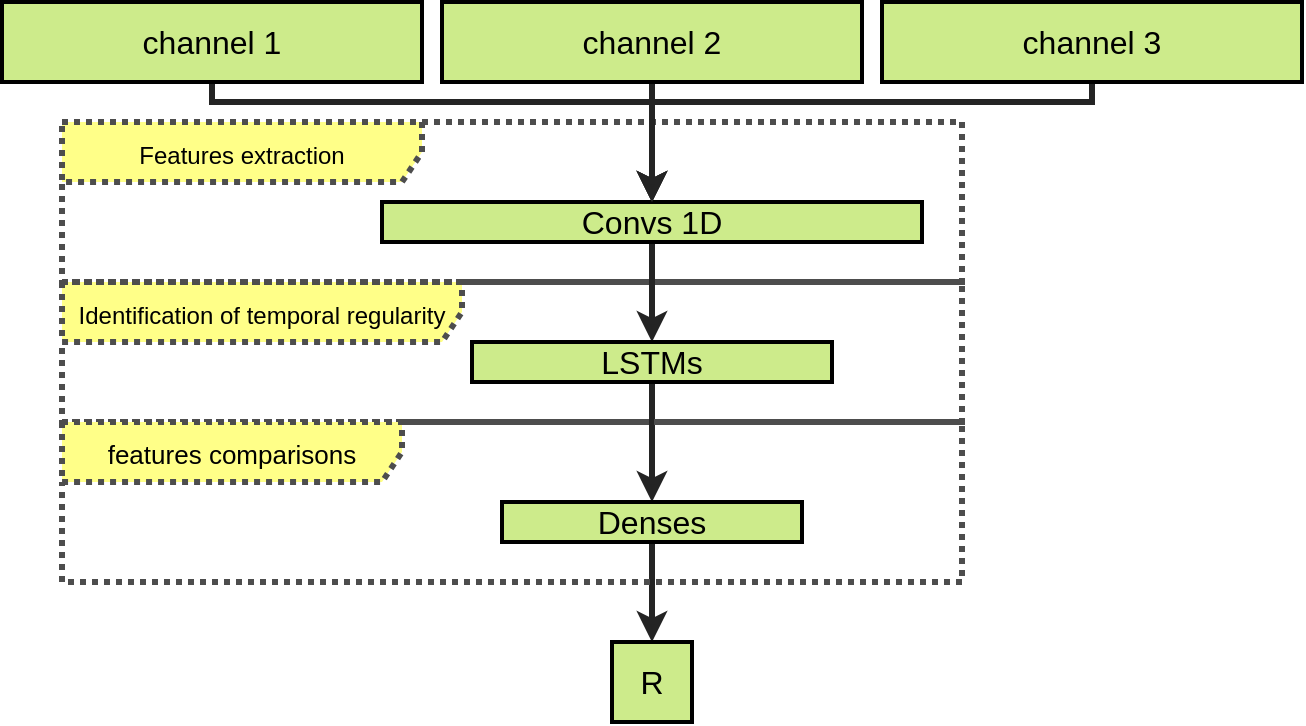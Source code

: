 <mxfile version="15.9.4" type="github" pages="5">
  <diagram id="gtDUkcSWrESbw5Lg5LmW" name="V1">
    <mxGraphModel dx="1422" dy="799" grid="1" gridSize="10" guides="1" tooltips="1" connect="1" arrows="1" fold="1" page="1" pageScale="1" pageWidth="1654" pageHeight="2336" background="#ffffff" math="0" shadow="0">
      <root>
        <mxCell id="OffQlbvgle5IhohQ3WXz-0" />
        <mxCell id="OffQlbvgle5IhohQ3WXz-1" parent="OffQlbvgle5IhohQ3WXz-0" />
        <mxCell id="2NAJvSuacLWGLpEZ4n9c-0" value="&lt;font style=&quot;font-size: 12px&quot;&gt;Identification of temporal regularity&lt;/font&gt;" style="shape=umlFrame;whiteSpace=wrap;html=1;fontSize=16;strokeWidth=3;fillColor=#ffff88;fontColor=#000000;strokeColor=#4D4D4D;dashed=1;width=200;height=30;dashPattern=1 1;" parent="OffQlbvgle5IhohQ3WXz-1" vertex="1">
          <mxGeometry x="270" y="320" width="450" height="70" as="geometry" />
        </mxCell>
        <mxCell id="2NAJvSuacLWGLpEZ4n9c-16" value="&lt;font style=&quot;font-size: 12px&quot;&gt;Features extraction&lt;/font&gt;" style="shape=umlFrame;whiteSpace=wrap;html=1;fontSize=16;strokeWidth=3;fontColor=#000000;dashed=1;width=180;height=30;fillColor=#ffff88;dashPattern=1 1;strokeColor=#4D4D4D;" parent="OffQlbvgle5IhohQ3WXz-1" vertex="1">
          <mxGeometry x="270" y="240" width="450" height="80" as="geometry" />
        </mxCell>
        <mxCell id="2NAJvSuacLWGLpEZ4n9c-1" style="edgeStyle=orthogonalEdgeStyle;rounded=0;orthogonalLoop=1;jettySize=auto;html=1;exitX=0.5;exitY=1;exitDx=0;exitDy=0;strokeColor=#242424;strokeWidth=3;entryX=0.5;entryY=0;entryDx=0;entryDy=0;" parent="OffQlbvgle5IhohQ3WXz-1" source="2NAJvSuacLWGLpEZ4n9c-2" target="2NAJvSuacLWGLpEZ4n9c-6" edge="1">
          <mxGeometry relative="1" as="geometry">
            <mxPoint x="570" y="205" as="targetPoint" />
            <Array as="points">
              <mxPoint x="785" y="230" />
              <mxPoint x="565" y="230" />
            </Array>
          </mxGeometry>
        </mxCell>
        <mxCell id="2NAJvSuacLWGLpEZ4n9c-2" value="channel 3" style="rounded=0;whiteSpace=wrap;html=1;fillColor=#cdeb8b;strokeColor=#000000;fontColor=#000000;fontSize=16;strokeWidth=2;" parent="OffQlbvgle5IhohQ3WXz-1" vertex="1">
          <mxGeometry x="680" y="180" width="210" height="40" as="geometry" />
        </mxCell>
        <mxCell id="2NAJvSuacLWGLpEZ4n9c-5" style="edgeStyle=orthogonalEdgeStyle;rounded=0;orthogonalLoop=1;jettySize=auto;html=1;exitX=0.5;exitY=1;exitDx=0;exitDy=0;entryX=0.5;entryY=0;entryDx=0;entryDy=0;fontSize=16;fontColor=#000000;strokeColor=#242424;strokeWidth=3;" parent="OffQlbvgle5IhohQ3WXz-1" source="2NAJvSuacLWGLpEZ4n9c-6" target="2NAJvSuacLWGLpEZ4n9c-10" edge="1">
          <mxGeometry relative="1" as="geometry">
            <mxPoint x="565" y="290" as="targetPoint" />
          </mxGeometry>
        </mxCell>
        <mxCell id="2NAJvSuacLWGLpEZ4n9c-6" value="Convs 1D" style="rounded=0;whiteSpace=wrap;html=1;fillColor=#cdeb8b;strokeColor=#000000;fontColor=#000000;fontSize=16;strokeWidth=2;" parent="OffQlbvgle5IhohQ3WXz-1" vertex="1">
          <mxGeometry x="430" y="280" width="270" height="20" as="geometry" />
        </mxCell>
        <mxCell id="2NAJvSuacLWGLpEZ4n9c-9" style="edgeStyle=orthogonalEdgeStyle;rounded=0;orthogonalLoop=1;jettySize=auto;html=1;exitX=0.5;exitY=1;exitDx=0;exitDy=0;fontSize=16;fontColor=#000000;strokeColor=#242424;strokeWidth=3;" parent="OffQlbvgle5IhohQ3WXz-1" source="2NAJvSuacLWGLpEZ4n9c-10" target="2NAJvSuacLWGLpEZ4n9c-12" edge="1">
          <mxGeometry relative="1" as="geometry" />
        </mxCell>
        <mxCell id="2NAJvSuacLWGLpEZ4n9c-10" value="LSTMs" style="rounded=0;whiteSpace=wrap;html=1;fillColor=#cdeb8b;strokeColor=#000000;fontColor=#000000;fontSize=16;strokeWidth=2;" parent="OffQlbvgle5IhohQ3WXz-1" vertex="1">
          <mxGeometry x="475" y="350" width="180" height="20" as="geometry" />
        </mxCell>
        <mxCell id="2NAJvSuacLWGLpEZ4n9c-11" style="edgeStyle=orthogonalEdgeStyle;rounded=0;orthogonalLoop=1;jettySize=auto;html=1;exitX=0.5;exitY=1;exitDx=0;exitDy=0;fontSize=16;fontColor=#000000;strokeColor=#242424;strokeWidth=3;" parent="OffQlbvgle5IhohQ3WXz-1" source="2NAJvSuacLWGLpEZ4n9c-12" target="2NAJvSuacLWGLpEZ4n9c-14" edge="1">
          <mxGeometry relative="1" as="geometry" />
        </mxCell>
        <mxCell id="2NAJvSuacLWGLpEZ4n9c-12" value="Denses" style="rounded=0;whiteSpace=wrap;html=1;fillColor=#cdeb8b;strokeColor=#000000;fontColor=#000000;fontSize=16;strokeWidth=2;" parent="OffQlbvgle5IhohQ3WXz-1" vertex="1">
          <mxGeometry x="490" y="430" width="150" height="20" as="geometry" />
        </mxCell>
        <mxCell id="2NAJvSuacLWGLpEZ4n9c-14" value="R" style="rounded=0;whiteSpace=wrap;html=1;fillColor=#cdeb8b;strokeColor=#000000;fontColor=#000000;fontSize=16;strokeWidth=2;" parent="OffQlbvgle5IhohQ3WXz-1" vertex="1">
          <mxGeometry x="545" y="500" width="40" height="40" as="geometry" />
        </mxCell>
        <mxCell id="2NAJvSuacLWGLpEZ4n9c-15" value="&lt;span style=&quot;font-size: 13px&quot;&gt;features &lt;/span&gt;&lt;span style=&quot;font-size: 13px&quot;&gt;comparisons&lt;/span&gt;" style="shape=umlFrame;whiteSpace=wrap;html=1;fontSize=16;strokeWidth=3;fillColor=#ffff88;fontColor=#000000;dashed=1;width=170;height=30;dashPattern=1 1;strokeColor=#4D4D4D;" parent="OffQlbvgle5IhohQ3WXz-1" vertex="1">
          <mxGeometry x="270" y="390" width="450" height="80" as="geometry" />
        </mxCell>
        <mxCell id="2NAJvSuacLWGLpEZ4n9c-20" style="edgeStyle=orthogonalEdgeStyle;rounded=0;orthogonalLoop=1;jettySize=auto;html=1;exitX=0.5;exitY=1;exitDx=0;exitDy=0;strokeColor=#242424;strokeWidth=3;entryX=0.5;entryY=0;entryDx=0;entryDy=0;" parent="OffQlbvgle5IhohQ3WXz-1" source="2NAJvSuacLWGLpEZ4n9c-17" target="2NAJvSuacLWGLpEZ4n9c-6" edge="1">
          <mxGeometry relative="1" as="geometry" />
        </mxCell>
        <mxCell id="2NAJvSuacLWGLpEZ4n9c-17" value="channel 2" style="rounded=0;whiteSpace=wrap;html=1;fillColor=#cdeb8b;strokeColor=#000000;fontColor=#000000;fontSize=16;strokeWidth=2;" parent="OffQlbvgle5IhohQ3WXz-1" vertex="1">
          <mxGeometry x="460" y="180" width="210" height="40" as="geometry" />
        </mxCell>
        <mxCell id="2NAJvSuacLWGLpEZ4n9c-21" style="edgeStyle=orthogonalEdgeStyle;rounded=0;orthogonalLoop=1;jettySize=auto;html=1;exitX=0.5;exitY=1;exitDx=0;exitDy=0;strokeColor=#242424;strokeWidth=3;entryX=0.5;entryY=0;entryDx=0;entryDy=0;" parent="OffQlbvgle5IhohQ3WXz-1" source="2NAJvSuacLWGLpEZ4n9c-18" target="2NAJvSuacLWGLpEZ4n9c-6" edge="1">
          <mxGeometry relative="1" as="geometry">
            <Array as="points">
              <mxPoint x="345" y="230" />
              <mxPoint x="565" y="230" />
            </Array>
          </mxGeometry>
        </mxCell>
        <mxCell id="2NAJvSuacLWGLpEZ4n9c-18" value="channel 1" style="rounded=0;whiteSpace=wrap;html=1;fillColor=#cdeb8b;strokeColor=#000000;fontColor=#000000;fontSize=16;strokeWidth=2;" parent="OffQlbvgle5IhohQ3WXz-1" vertex="1">
          <mxGeometry x="240" y="180" width="210" height="40" as="geometry" />
        </mxCell>
      </root>
    </mxGraphModel>
  </diagram>
  <diagram id="DtmEywC5HmczspbBngJv" name="V-2">
    <mxGraphModel dx="1185" dy="668" grid="1" gridSize="10" guides="1" tooltips="1" connect="1" arrows="1" fold="1" page="1" pageScale="1" pageWidth="1654" pageHeight="2336" background="#ffffff" math="0" shadow="0">
      <root>
        <mxCell id="NejRVtAzuMSsaHZtRfnZ-0" />
        <mxCell id="NejRVtAzuMSsaHZtRfnZ-1" parent="NejRVtAzuMSsaHZtRfnZ-0" />
        <mxCell id="YrsRfxU72Jp1Rr0Pop5z-0" value="&lt;span style=&quot;font-size: 12px&quot;&gt;Identification of temporal regularity&lt;/span&gt;" style="shape=umlFrame;whiteSpace=wrap;html=1;fontSize=16;strokeWidth=3;fillColor=#ffff88;fontColor=#000000;strokeColor=#4D4D4D;dashed=1;width=210;height=30;dashPattern=1 1;" parent="NejRVtAzuMSsaHZtRfnZ-1" vertex="1">
          <mxGeometry x="270" y="320" width="450" height="70" as="geometry" />
        </mxCell>
        <mxCell id="YrsRfxU72Jp1Rr0Pop5z-26" value="&lt;font style=&quot;font-size: 12px&quot;&gt;Features extraction&lt;/font&gt;" style="shape=umlFrame;whiteSpace=wrap;html=1;fontSize=16;strokeWidth=3;fontColor=#000000;dashed=1;width=180;height=30;fillColor=#ffff88;dashPattern=1 1;strokeColor=#4D4D4D;" parent="NejRVtAzuMSsaHZtRfnZ-1" vertex="1">
          <mxGeometry x="270" y="240" width="450" height="80" as="geometry" />
        </mxCell>
        <mxCell id="YrsRfxU72Jp1Rr0Pop5z-1" style="edgeStyle=orthogonalEdgeStyle;rounded=0;orthogonalLoop=1;jettySize=auto;html=1;exitX=0.5;exitY=1;exitDx=0;exitDy=0;strokeColor=#242424;strokeWidth=3;entryX=0.5;entryY=0;entryDx=0;entryDy=0;" parent="NejRVtAzuMSsaHZtRfnZ-1" source="YrsRfxU72Jp1Rr0Pop5z-2" target="YrsRfxU72Jp1Rr0Pop5z-6" edge="1">
          <mxGeometry relative="1" as="geometry">
            <mxPoint x="570" y="205" as="targetPoint" />
            <Array as="points">
              <mxPoint x="685" y="230" />
              <mxPoint x="565" y="230" />
            </Array>
          </mxGeometry>
        </mxCell>
        <mxCell id="YrsRfxU72Jp1Rr0Pop5z-2" value="ECG :&lt;br&gt;3 channels, over 4 sec&amp;nbsp;&lt;br&gt;-&amp;gt; 400&amp;nbsp;&lt;span&gt;time steps&lt;/span&gt;" style="rounded=0;whiteSpace=wrap;html=1;fillColor=#99FFFF;strokeColor=#000000;fontColor=#000000;fontSize=16;strokeWidth=2;" parent="NejRVtAzuMSsaHZtRfnZ-1" vertex="1">
          <mxGeometry x="560" y="150" width="240" height="70" as="geometry" />
        </mxCell>
        <mxCell id="YrsRfxU72Jp1Rr0Pop5z-3" style="edgeStyle=orthogonalEdgeStyle;rounded=0;orthogonalLoop=1;jettySize=auto;html=1;exitX=0.5;exitY=1;exitDx=0;exitDy=0;strokeColor=#242424;strokeWidth=3;entryX=0.5;entryY=0;entryDx=0;entryDy=0;" parent="NejRVtAzuMSsaHZtRfnZ-1" source="YrsRfxU72Jp1Rr0Pop5z-4" target="YrsRfxU72Jp1Rr0Pop5z-6" edge="1">
          <mxGeometry relative="1" as="geometry">
            <mxPoint x="570" y="210" as="targetPoint" />
            <Array as="points">
              <mxPoint x="455" y="230" />
              <mxPoint x="565" y="230" />
            </Array>
          </mxGeometry>
        </mxCell>
        <mxCell id="YrsRfxU72Jp1Rr0Pop5z-4" value="400 latest predictions" style="rounded=0;whiteSpace=wrap;html=1;fillColor=#99FFFF;fontSize=16;fontColor=#000000;strokeColor=#000000;strokeWidth=2;" parent="NejRVtAzuMSsaHZtRfnZ-1" vertex="1">
          <mxGeometry x="365" y="170" width="180" height="40" as="geometry" />
        </mxCell>
        <mxCell id="YrsRfxU72Jp1Rr0Pop5z-6" value="Convs 1D" style="rounded=0;whiteSpace=wrap;html=1;fillColor=#cdeb8b;strokeColor=#000000;fontColor=#000000;fontSize=16;strokeWidth=2;" parent="NejRVtAzuMSsaHZtRfnZ-1" vertex="1">
          <mxGeometry x="430" y="280" width="270" height="20" as="geometry" />
        </mxCell>
        <mxCell id="YrsRfxU72Jp1Rr0Pop5z-7" style="edgeStyle=orthogonalEdgeStyle;rounded=0;orthogonalLoop=1;jettySize=auto;html=1;fontSize=16;fontColor=#000000;strokeColor=#242424;strokeWidth=3;exitX=0.5;exitY=1;exitDx=0;exitDy=0;" parent="NejRVtAzuMSsaHZtRfnZ-1" source="YrsRfxU72Jp1Rr0Pop5z-6" target="YrsRfxU72Jp1Rr0Pop5z-20" edge="1">
          <mxGeometry relative="1" as="geometry">
            <mxPoint x="565" y="310" as="sourcePoint" />
          </mxGeometry>
        </mxCell>
        <mxCell id="YrsRfxU72Jp1Rr0Pop5z-18" style="edgeStyle=orthogonalEdgeStyle;rounded=0;orthogonalLoop=1;jettySize=auto;html=1;exitX=0.5;exitY=1;exitDx=0;exitDy=0;fontSize=16;fontColor=#000000;strokeColor=#242424;strokeWidth=3;" parent="NejRVtAzuMSsaHZtRfnZ-1" source="YrsRfxU72Jp1Rr0Pop5z-20" target="YrsRfxU72Jp1Rr0Pop5z-22" edge="1">
          <mxGeometry relative="1" as="geometry" />
        </mxCell>
        <mxCell id="YrsRfxU72Jp1Rr0Pop5z-20" value="LSTMs" style="rounded=0;whiteSpace=wrap;html=1;fillColor=#cdeb8b;strokeColor=#000000;fontColor=#000000;fontSize=16;strokeWidth=2;" parent="NejRVtAzuMSsaHZtRfnZ-1" vertex="1">
          <mxGeometry x="475" y="360" width="180" height="20" as="geometry" />
        </mxCell>
        <mxCell id="YrsRfxU72Jp1Rr0Pop5z-21" style="edgeStyle=orthogonalEdgeStyle;rounded=0;orthogonalLoop=1;jettySize=auto;html=1;exitX=0.5;exitY=1;exitDx=0;exitDy=0;fontSize=16;fontColor=#000000;strokeColor=#242424;strokeWidth=3;" parent="NejRVtAzuMSsaHZtRfnZ-1" source="YrsRfxU72Jp1Rr0Pop5z-22" target="YrsRfxU72Jp1Rr0Pop5z-24" edge="1">
          <mxGeometry relative="1" as="geometry" />
        </mxCell>
        <mxCell id="YrsRfxU72Jp1Rr0Pop5z-22" value="Denses" style="rounded=0;whiteSpace=wrap;html=1;fillColor=#cdeb8b;strokeColor=#000000;fontColor=#000000;fontSize=16;strokeWidth=2;" parent="NejRVtAzuMSsaHZtRfnZ-1" vertex="1">
          <mxGeometry x="490" y="430" width="150" height="20" as="geometry" />
        </mxCell>
        <mxCell id="HWbG_2tJwNriDN3q_1bn-0" style="edgeStyle=orthogonalEdgeStyle;rounded=0;orthogonalLoop=1;jettySize=auto;html=1;exitX=0;exitY=0.5;exitDx=0;exitDy=0;entryX=0.5;entryY=0;entryDx=0;entryDy=0;dashed=1;fontSize=16;fontColor=#000000;strokeColor=#FF0000;strokeWidth=3;" parent="NejRVtAzuMSsaHZtRfnZ-1" source="YrsRfxU72Jp1Rr0Pop5z-24" target="YrsRfxU72Jp1Rr0Pop5z-4" edge="1">
          <mxGeometry relative="1" as="geometry">
            <Array as="points">
              <mxPoint x="240" y="520" />
              <mxPoint x="240" y="140" />
              <mxPoint x="455" y="140" />
            </Array>
          </mxGeometry>
        </mxCell>
        <mxCell id="YrsRfxU72Jp1Rr0Pop5z-24" value="R" style="rounded=0;whiteSpace=wrap;html=1;fillColor=#FFCC99;strokeColor=#000000;fontColor=#000000;fontSize=16;strokeWidth=2;" parent="NejRVtAzuMSsaHZtRfnZ-1" vertex="1">
          <mxGeometry x="545" y="500" width="40" height="40" as="geometry" />
        </mxCell>
        <mxCell id="YrsRfxU72Jp1Rr0Pop5z-25" value="&lt;span style=&quot;font-size: 12px&quot;&gt;features comparisons&lt;/span&gt;" style="shape=umlFrame;whiteSpace=wrap;html=1;fontSize=16;strokeWidth=3;fillColor=#ffff88;fontColor=#000000;dashed=1;width=200;height=20;dashPattern=1 1;strokeColor=#4D4D4D;" parent="NejRVtAzuMSsaHZtRfnZ-1" vertex="1">
          <mxGeometry x="270" y="390" width="450" height="80" as="geometry" />
        </mxCell>
        <mxCell id="NJDZkJaofdxfQwoWQE6x-0" value="" style="endArrow=classic;html=1;fontColor=#000000;rounded=0;dashed=1;fontSize=16;strokeColor=#FF0000;strokeWidth=3;" parent="NejRVtAzuMSsaHZtRfnZ-1" edge="1">
          <mxGeometry width="50" height="50" relative="1" as="geometry">
            <mxPoint x="860.5" y="380" as="sourcePoint" />
            <mxPoint x="810.5" y="380" as="targetPoint" />
          </mxGeometry>
        </mxCell>
        <mxCell id="NJDZkJaofdxfQwoWQE6x-3" value="..." style="rounded=0;whiteSpace=wrap;html=1;fillColor=#cdeb8b;strokeColor=#000000;fontColor=#000000;fontSize=16;strokeWidth=2;" parent="NejRVtAzuMSsaHZtRfnZ-1" vertex="1">
          <mxGeometry x="790" y="330" width="82" height="20" as="geometry" />
        </mxCell>
        <mxCell id="NJDZkJaofdxfQwoWQE6x-4" value="Group of layers" style="text;html=1;strokeColor=none;fillColor=none;align=left;verticalAlign=middle;whiteSpace=wrap;rounded=0;shadow=0;glass=0;sketch=1;fillWeight=5;hachureGap=-1;fontColor=#000000;fontSize=16;" parent="NejRVtAzuMSsaHZtRfnZ-1" vertex="1">
          <mxGeometry x="882" y="330" width="128" height="20" as="geometry" />
        </mxCell>
        <mxCell id="NJDZkJaofdxfQwoWQE6x-6" value="Data transfer between two uses" style="text;html=1;strokeColor=none;fillColor=none;align=left;verticalAlign=middle;whiteSpace=wrap;rounded=0;shadow=0;glass=0;sketch=1;fillWeight=5;hachureGap=-1;fontColor=#000000;fontSize=16;" parent="NejRVtAzuMSsaHZtRfnZ-1" vertex="1">
          <mxGeometry x="883.5" y="370" width="166.5" height="20" as="geometry" />
        </mxCell>
        <mxCell id="GITSNiqzq8uaQPcfp4cc-0" value="..." style="rounded=0;whiteSpace=wrap;html=1;fillColor=#FFCC99;strokeColor=#000000;fontColor=#000000;fontSize=16;strokeWidth=2;" vertex="1" parent="NejRVtAzuMSsaHZtRfnZ-1">
          <mxGeometry x="790" y="290" width="82" height="20" as="geometry" />
        </mxCell>
        <mxCell id="GITSNiqzq8uaQPcfp4cc-1" value="Output" style="text;html=1;strokeColor=none;fillColor=none;align=left;verticalAlign=middle;whiteSpace=wrap;rounded=0;shadow=0;glass=0;sketch=1;fillWeight=5;hachureGap=-1;fontColor=#000000;fontSize=16;" vertex="1" parent="NejRVtAzuMSsaHZtRfnZ-1">
          <mxGeometry x="892" y="290" width="128" height="20" as="geometry" />
        </mxCell>
        <mxCell id="GITSNiqzq8uaQPcfp4cc-2" value="..." style="rounded=0;whiteSpace=wrap;html=1;fillColor=#99FFFF;strokeColor=#000000;fontColor=#000000;fontSize=16;strokeWidth=2;" vertex="1" parent="NejRVtAzuMSsaHZtRfnZ-1">
          <mxGeometry x="790" y="250" width="82" height="20" as="geometry" />
        </mxCell>
        <mxCell id="GITSNiqzq8uaQPcfp4cc-3" value="Input" style="text;html=1;strokeColor=none;fillColor=none;align=left;verticalAlign=middle;whiteSpace=wrap;rounded=0;shadow=0;glass=0;sketch=1;fillWeight=5;hachureGap=-1;fontColor=#000000;fontSize=16;" vertex="1" parent="NejRVtAzuMSsaHZtRfnZ-1">
          <mxGeometry x="892" y="250" width="128" height="20" as="geometry" />
        </mxCell>
      </root>
    </mxGraphModel>
  </diagram>
  <diagram id="71kF5EDu7Xd4J7HOVgmW" name="V-3">
    <mxGraphModel dx="1422" dy="799" grid="1" gridSize="10" guides="1" tooltips="1" connect="1" arrows="1" fold="1" page="1" pageScale="1" pageWidth="1654" pageHeight="2336" background="#ffffff" math="0" shadow="0">
      <root>
        <mxCell id="0" />
        <mxCell id="1" parent="0" />
        <mxCell id="NpHuEWvjegk_j8p4NuT1-37" value="&lt;font style=&quot;font-size: 14px&quot;&gt;features&amp;nbsp;&lt;font style=&quot;font-size: 14px&quot;&gt;comparisons&lt;/font&gt;&lt;/font&gt;" style="shape=umlFrame;whiteSpace=wrap;html=1;fontSize=16;strokeWidth=3;fillColor=#ffff88;fontColor=#000000;dashed=1;width=190;height=30;dashPattern=1 1;strokeColor=#4D4D4D;" parent="1" vertex="1">
          <mxGeometry x="160" y="390" width="450" height="80" as="geometry" />
        </mxCell>
        <mxCell id="NpHuEWvjegk_j8p4NuT1-38" value="&lt;font style=&quot;font-size: 12px&quot;&gt;Features extraction&lt;/font&gt;" style="shape=umlFrame;whiteSpace=wrap;html=1;fontSize=16;strokeWidth=3;fontColor=#000000;dashed=1;width=180;height=30;fillColor=#ffff88;dashPattern=1 1;strokeColor=#4D4D4D;" parent="1" vertex="1">
          <mxGeometry x="160" y="200" width="450" height="100" as="geometry" />
        </mxCell>
        <mxCell id="NpHuEWvjegk_j8p4NuT1-36" value="&lt;span style=&quot;font-size: 12px&quot;&gt;Identification of temporal regularity&lt;/span&gt;" style="shape=umlFrame;whiteSpace=wrap;html=1;fontSize=16;strokeWidth=3;fillColor=#ffff88;fontColor=#000000;strokeColor=#4D4D4D;dashed=1;width=210;height=30;dashPattern=1 1;" parent="1" vertex="1">
          <mxGeometry x="160" y="300" width="450" height="90" as="geometry" />
        </mxCell>
        <mxCell id="NpHuEWvjegk_j8p4NuT1-4" style="edgeStyle=orthogonalEdgeStyle;rounded=0;orthogonalLoop=1;jettySize=auto;html=1;exitX=0.5;exitY=1;exitDx=0;exitDy=0;strokeColor=#242424;strokeWidth=3;entryX=0.5;entryY=0;entryDx=0;entryDy=0;" parent="1" source="NpHuEWvjegk_j8p4NuT1-1" target="NpHuEWvjegk_j8p4NuT1-6" edge="1">
          <mxGeometry relative="1" as="geometry">
            <mxPoint x="460" y="205" as="targetPoint" />
            <Array as="points">
              <mxPoint x="540" y="190" />
              <mxPoint x="455" y="190" />
            </Array>
          </mxGeometry>
        </mxCell>
        <mxCell id="NpHuEWvjegk_j8p4NuT1-1" value="ECG (3 channels, 400 pts)" style="rounded=0;whiteSpace=wrap;html=1;fillColor=#cdeb8b;strokeColor=#000000;fontColor=#000000;fontSize=16;strokeWidth=2;" parent="1" vertex="1">
          <mxGeometry x="435" y="120" width="210" height="40" as="geometry" />
        </mxCell>
        <mxCell id="NpHuEWvjegk_j8p4NuT1-5" style="edgeStyle=orthogonalEdgeStyle;rounded=0;orthogonalLoop=1;jettySize=auto;html=1;exitX=0.5;exitY=1;exitDx=0;exitDy=0;strokeColor=#242424;strokeWidth=3;entryX=0.5;entryY=0;entryDx=0;entryDy=0;" parent="1" source="NpHuEWvjegk_j8p4NuT1-3" target="NpHuEWvjegk_j8p4NuT1-6" edge="1">
          <mxGeometry relative="1" as="geometry">
            <mxPoint x="460" y="210" as="targetPoint" />
            <Array as="points">
              <mxPoint x="320" y="190" />
              <mxPoint x="455" y="190" />
            </Array>
          </mxGeometry>
        </mxCell>
        <mxCell id="NpHuEWvjegk_j8p4NuT1-3" value="Last 400 R predicitions" style="rounded=0;whiteSpace=wrap;html=1;fillColor=#cdeb8b;fontSize=16;fontColor=#000000;strokeColor=#000000;strokeWidth=2;" parent="1" vertex="1">
          <mxGeometry x="230" y="120" width="180" height="40" as="geometry" />
        </mxCell>
        <mxCell id="NpHuEWvjegk_j8p4NuT1-6" value="Convs 1D" style="rounded=0;whiteSpace=wrap;html=1;fillColor=#cdeb8b;strokeColor=#000000;fontColor=#000000;fontSize=16;strokeWidth=2;" parent="1" vertex="1">
          <mxGeometry x="320" y="250" width="270" height="20" as="geometry" />
        </mxCell>
        <mxCell id="NpHuEWvjegk_j8p4NuT1-24" style="edgeStyle=orthogonalEdgeStyle;rounded=0;orthogonalLoop=1;jettySize=auto;html=1;exitX=0.5;exitY=1;exitDx=0;exitDy=0;fontSize=16;fontColor=#000000;strokeColor=#242424;strokeWidth=3;" parent="1" source="NpHuEWvjegk_j8p4NuT1-6" target="NpHuEWvjegk_j8p4NuT1-23" edge="1">
          <mxGeometry relative="1" as="geometry">
            <mxPoint x="455" y="310" as="sourcePoint" />
          </mxGeometry>
        </mxCell>
        <mxCell id="NpHuEWvjegk_j8p4NuT1-26" style="edgeStyle=orthogonalEdgeStyle;rounded=0;orthogonalLoop=1;jettySize=auto;html=1;exitX=0.5;exitY=1;exitDx=0;exitDy=0;fontSize=16;fontColor=#000000;strokeColor=#242424;strokeWidth=3;entryX=0.5;entryY=0;entryDx=0;entryDy=0;" parent="1" source="NpHuEWvjegk_j8p4NuT1-23" target="zc7afqwi06uJMa1oRh08-1" edge="1">
          <mxGeometry relative="1" as="geometry">
            <mxPoint x="455" y="390" as="targetPoint" />
          </mxGeometry>
        </mxCell>
        <mxCell id="NpHuEWvjegk_j8p4NuT1-23" value="LSTMs" style="rounded=0;whiteSpace=wrap;html=1;fillColor=#cdeb8b;strokeColor=#000000;fontColor=#000000;fontSize=16;strokeWidth=2;" parent="1" vertex="1">
          <mxGeometry x="365" y="340" width="180" height="20" as="geometry" />
        </mxCell>
        <mxCell id="NpHuEWvjegk_j8p4NuT1-28" style="edgeStyle=orthogonalEdgeStyle;rounded=0;orthogonalLoop=1;jettySize=auto;html=1;exitX=0.5;exitY=1;exitDx=0;exitDy=0;fontSize=16;fontColor=#000000;strokeColor=#242424;strokeWidth=3;" parent="1" source="NpHuEWvjegk_j8p4NuT1-25" target="NpHuEWvjegk_j8p4NuT1-27" edge="1">
          <mxGeometry relative="1" as="geometry" />
        </mxCell>
        <mxCell id="C9Qz3bDuiPRo84euaIh3-4" style="edgeStyle=orthogonalEdgeStyle;rounded=0;orthogonalLoop=1;jettySize=auto;html=1;exitX=0.75;exitY=1;exitDx=0;exitDy=0;fontColor=#000000;fontSize=16;strokeColor=#FF0000;strokeWidth=3;dashed=1;entryX=0.5;entryY=0;entryDx=0;entryDy=0;" parent="1" source="NpHuEWvjegk_j8p4NuT1-25" target="C9Qz3bDuiPRo84euaIh3-3" edge="1">
          <mxGeometry relative="1" as="geometry">
            <mxPoint x="730" y="320" as="targetPoint" />
            <Array as="points">
              <mxPoint x="493" y="490" />
              <mxPoint x="840" y="490" />
              <mxPoint x="840" y="320" />
              <mxPoint x="730" y="320" />
            </Array>
          </mxGeometry>
        </mxCell>
        <mxCell id="NpHuEWvjegk_j8p4NuT1-25" value="Denses" style="rounded=0;whiteSpace=wrap;html=1;fillColor=#cdeb8b;strokeColor=#000000;fontColor=#000000;fontSize=16;strokeWidth=2;" parent="1" vertex="1">
          <mxGeometry x="380" y="440" width="150" height="20" as="geometry" />
        </mxCell>
        <mxCell id="NpHuEWvjegk_j8p4NuT1-32" style="edgeStyle=orthogonalEdgeStyle;rounded=0;orthogonalLoop=1;jettySize=auto;html=1;exitX=0;exitY=0.5;exitDx=0;exitDy=0;entryX=0.5;entryY=0;entryDx=0;entryDy=0;dashed=1;fontSize=16;fontColor=#000000;strokeWidth=3;strokeColor=#FF0000;" parent="1" source="NpHuEWvjegk_j8p4NuT1-27" target="NpHuEWvjegk_j8p4NuT1-3" edge="1">
          <mxGeometry relative="1" as="geometry">
            <Array as="points">
              <mxPoint x="130" y="520" />
              <mxPoint x="130" y="90" />
              <mxPoint x="320" y="90" />
            </Array>
          </mxGeometry>
        </mxCell>
        <mxCell id="NpHuEWvjegk_j8p4NuT1-27" value="R" style="rounded=0;whiteSpace=wrap;html=1;fillColor=#cdeb8b;strokeColor=#000000;fontColor=#000000;fontSize=16;strokeWidth=2;" parent="1" vertex="1">
          <mxGeometry x="435" y="500" width="40" height="40" as="geometry" />
        </mxCell>
        <mxCell id="C9Qz3bDuiPRo84euaIh3-8" style="edgeStyle=orthogonalEdgeStyle;rounded=0;orthogonalLoop=1;jettySize=auto;html=1;exitX=0.5;exitY=1;exitDx=0;exitDy=0;entryX=1;entryY=0.5;entryDx=0;entryDy=0;fontColor=#000000;fontSize=16;strokeColor=#242424;strokeWidth=3;" parent="1" source="C9Qz3bDuiPRo84euaIh3-3" target="zc7afqwi06uJMa1oRh08-1" edge="1">
          <mxGeometry relative="1" as="geometry">
            <Array as="points">
              <mxPoint x="730" y="395" />
            </Array>
          </mxGeometry>
        </mxCell>
        <mxCell id="C9Qz3bDuiPRo84euaIh3-3" value="Denses" style="whiteSpace=wrap;html=1;fontSize=16;fontColor=#000000;strokeColor=#36393d;strokeWidth=2;rounded=0;fillColor=#cce5ff;" parent="1" vertex="1">
          <mxGeometry x="645" y="350" width="170" height="20" as="geometry" />
        </mxCell>
        <mxCell id="zc7afqwi06uJMa1oRh08-3" style="edgeStyle=orthogonalEdgeStyle;rounded=0;orthogonalLoop=1;jettySize=auto;html=1;exitX=0.5;exitY=1;exitDx=0;exitDy=0;entryX=0.506;entryY=-0.083;entryDx=0;entryDy=0;entryPerimeter=0;fontColor=#000000;fontSize=16;strokeColor=#242424;strokeWidth=3;" parent="1" source="zc7afqwi06uJMa1oRh08-1" target="NpHuEWvjegk_j8p4NuT1-25" edge="1">
          <mxGeometry relative="1" as="geometry" />
        </mxCell>
        <mxCell id="zc7afqwi06uJMa1oRh08-1" value="+" style="ellipse;whiteSpace=wrap;html=1;aspect=fixed;rounded=0;strokeColor=#b46504;strokeWidth=2;fillColor=#fad7ac;fontSize=16;fontColor=#000000;" parent="1" vertex="1">
          <mxGeometry x="440" y="380" width="30" height="30" as="geometry" />
        </mxCell>
        <mxCell id="af7ieakP4j-knueIzLfb-1" value="" style="endArrow=classic;html=1;fontColor=#000000;rounded=0;dashed=1;fontSize=16;strokeColor=#FF0000;strokeWidth=3;" parent="1" edge="1">
          <mxGeometry width="50" height="50" relative="1" as="geometry">
            <mxPoint x="819.0" y="205" as="sourcePoint" />
            <mxPoint x="769.0" y="205" as="targetPoint" />
          </mxGeometry>
        </mxCell>
        <mxCell id="af7ieakP4j-knueIzLfb-2" value="+" style="ellipse;whiteSpace=wrap;html=1;aspect=fixed;rounded=0;strokeColor=#b46504;strokeWidth=2;fillColor=#fad7ac;fontSize=16;fontColor=#000000;" parent="1" vertex="1">
          <mxGeometry x="779" y="220" width="30" height="30" as="geometry" />
        </mxCell>
        <mxCell id="af7ieakP4j-knueIzLfb-3" value="..." style="rounded=0;whiteSpace=wrap;html=1;fillColor=#cce5ff;strokeColor=#36393d;fontColor=#000000;fontSize=16;strokeWidth=2;" parent="1" vertex="1">
          <mxGeometry x="750" y="165" width="82" height="20" as="geometry" />
        </mxCell>
        <mxCell id="af7ieakP4j-knueIzLfb-5" value="..." style="rounded=0;whiteSpace=wrap;html=1;fillColor=#cdeb8b;strokeColor=#000000;fontColor=#000000;fontSize=16;strokeWidth=2;" parent="1" vertex="1">
          <mxGeometry x="750" y="135" width="82" height="20" as="geometry" />
        </mxCell>
        <mxCell id="af7ieakP4j-knueIzLfb-6" value="Root network" style="text;html=1;strokeColor=none;fillColor=none;align=left;verticalAlign=middle;whiteSpace=wrap;rounded=0;shadow=0;glass=0;sketch=1;fillWeight=5;hachureGap=-1;fontColor=#000000;fontSize=16;" parent="1" vertex="1">
          <mxGeometry x="842" y="135" width="110" height="20" as="geometry" />
        </mxCell>
        <mxCell id="af7ieakP4j-knueIzLfb-8" value="Time consistancy network" style="text;html=1;strokeColor=none;fillColor=none;align=left;verticalAlign=middle;whiteSpace=wrap;rounded=0;shadow=0;glass=0;sketch=1;fillWeight=5;hachureGap=-1;fontColor=#000000;fontSize=16;" parent="1" vertex="1">
          <mxGeometry x="842" y="165" width="198" height="20" as="geometry" />
        </mxCell>
        <mxCell id="af7ieakP4j-knueIzLfb-9" value="Data transfer between two uses" style="text;html=1;strokeColor=none;fillColor=none;align=left;verticalAlign=middle;whiteSpace=wrap;rounded=0;shadow=0;glass=0;sketch=1;fillWeight=5;hachureGap=-1;fontColor=#000000;fontSize=16;" parent="1" vertex="1">
          <mxGeometry x="842" y="195" width="248" height="20" as="geometry" />
        </mxCell>
        <mxCell id="af7ieakP4j-knueIzLfb-10" value="Concatenate layers" style="text;html=1;strokeColor=none;fillColor=none;align=left;verticalAlign=middle;whiteSpace=wrap;rounded=0;shadow=0;glass=0;sketch=1;fillWeight=5;hachureGap=-1;fontColor=#000000;fontSize=16;" parent="1" vertex="1">
          <mxGeometry x="842" y="225" width="180" height="20" as="geometry" />
        </mxCell>
      </root>
    </mxGraphModel>
  </diagram>
  <diagram name="V-4" id="UF055oD6Rh4kKF0wYmNb">
    <mxGraphModel dx="1422" dy="799" grid="1" gridSize="10" guides="1" tooltips="1" connect="1" arrows="1" fold="1" page="1" pageScale="1" pageWidth="1654" pageHeight="2336" background="#ffffff" math="0" shadow="0">
      <root>
        <mxCell id="431sgqMIX4FcuL99vFe4-0" />
        <mxCell id="431sgqMIX4FcuL99vFe4-1" parent="431sgqMIX4FcuL99vFe4-0" />
        <mxCell id="lgatDFbtv0etafqYIygZ-0" value="&lt;font style=&quot;font-size: 12px&quot;&gt;Identification of temporal regularity&lt;/font&gt;" style="shape=umlFrame;whiteSpace=wrap;html=1;fontSize=16;strokeWidth=3;fillColor=#ffff88;fontColor=#000000;strokeColor=#4D4D4D;dashed=1;width=200;height=30;dashPattern=1 1;" parent="431sgqMIX4FcuL99vFe4-1" vertex="1">
          <mxGeometry x="160" y="300" width="430" height="90" as="geometry" />
        </mxCell>
        <mxCell id="GXyjK8Y-M0mYdwU289np-0" value="&lt;font style=&quot;font-size: 12px&quot;&gt;Features extraction&lt;/font&gt;" style="shape=umlFrame;whiteSpace=wrap;html=1;fontSize=16;strokeWidth=3;fontColor=#000000;dashed=1;width=180;height=30;fillColor=#ffff88;dashPattern=1 1;strokeColor=#4D4D4D;" parent="431sgqMIX4FcuL99vFe4-1" vertex="1">
          <mxGeometry x="160" y="200" width="430" height="100" as="geometry" />
        </mxCell>
        <mxCell id="eD90RHNRJaOkpoaxQAUv-5" style="edgeStyle=orthogonalEdgeStyle;rounded=0;orthogonalLoop=1;jettySize=auto;html=1;exitX=0.75;exitY=1;exitDx=0;exitDy=0;fontColor=#000000;dashed=1;fontSize=16;strokeColor=#FF0000;strokeWidth=3;entryX=0.5;entryY=0;entryDx=0;entryDy=0;" parent="431sgqMIX4FcuL99vFe4-1" source="431sgqMIX4FcuL99vFe4-23" target="JLmqAUV5llrTwl9EGWfD-1" edge="1">
          <mxGeometry relative="1" as="geometry">
            <mxPoint x="760" y="350" as="targetPoint" />
            <Array as="points">
              <mxPoint x="533" y="550" />
              <mxPoint x="780" y="550" />
              <mxPoint x="780" y="350" />
              <mxPoint x="685" y="350" />
            </Array>
          </mxGeometry>
        </mxCell>
        <mxCell id="JLmqAUV5llrTwl9EGWfD-3" style="edgeStyle=orthogonalEdgeStyle;rounded=0;orthogonalLoop=1;jettySize=auto;html=1;exitX=0.25;exitY=1;exitDx=0;exitDy=0;dashed=1;fontSize=16;fontColor=#000000;strokeColor=#FF0000;strokeWidth=3;" parent="431sgqMIX4FcuL99vFe4-1" source="431sgqMIX4FcuL99vFe4-33" edge="1">
          <mxGeometry relative="1" as="geometry">
            <mxPoint x="530" y="550" as="targetPoint" />
            <Array as="points">
              <mxPoint x="218" y="550" />
            </Array>
          </mxGeometry>
        </mxCell>
        <mxCell id="3HUn3sY0oCR7MrWKRxX8-0" value="&lt;span style=&quot;font-size: 12px&quot;&gt;features comparisons&lt;br&gt;&lt;/span&gt;" style="shape=umlFrame;whiteSpace=wrap;html=1;fontSize=16;strokeWidth=3;fillColor=#ffff88;fontColor=#000000;dashed=1;width=150;height=20;dashPattern=1 1;strokeColor=#4D4D4D;" parent="431sgqMIX4FcuL99vFe4-1" vertex="1">
          <mxGeometry x="160" y="390" width="430" height="120" as="geometry" />
        </mxCell>
        <mxCell id="eD90RHNRJaOkpoaxQAUv-22" style="edgeStyle=orthogonalEdgeStyle;rounded=0;orthogonalLoop=1;jettySize=auto;html=1;exitX=0.25;exitY=1;exitDx=0;exitDy=0;fontColor=#000000;fontSize=16;strokeColor=#242424;strokeWidth=3;entryX=1;entryY=0.5;entryDx=0;entryDy=0;" parent="431sgqMIX4FcuL99vFe4-1" source="431sgqMIX4FcuL99vFe4-6" target="eD90RHNRJaOkpoaxQAUv-12" edge="1">
          <mxGeometry relative="1" as="geometry">
            <Array as="points">
              <mxPoint x="473" y="225" />
            </Array>
          </mxGeometry>
        </mxCell>
        <mxCell id="431sgqMIX4FcuL99vFe4-6" value="ECG (3 channels, 400 pts)" style="rounded=0;whiteSpace=wrap;html=1;fillColor=#cdeb8b;strokeColor=#000000;fontColor=#000000;fontSize=16;strokeWidth=2;" parent="431sgqMIX4FcuL99vFe4-1" vertex="1">
          <mxGeometry x="420" y="120" width="210" height="40" as="geometry" />
        </mxCell>
        <mxCell id="431sgqMIX4FcuL99vFe4-9" value="Convs 1D" style="rounded=0;whiteSpace=wrap;html=1;fillColor=#cdeb8b;strokeColor=#000000;fontColor=#000000;fontSize=16;strokeWidth=2;" parent="431sgqMIX4FcuL99vFe4-1" vertex="1">
          <mxGeometry x="280" y="260" width="270" height="20" as="geometry" />
        </mxCell>
        <mxCell id="431sgqMIX4FcuL99vFe4-10" style="edgeStyle=orthogonalEdgeStyle;rounded=0;orthogonalLoop=1;jettySize=auto;html=1;exitX=0.5;exitY=1;exitDx=0;exitDy=0;fontSize=16;fontColor=#000000;strokeColor=#242424;strokeWidth=3;" parent="431sgqMIX4FcuL99vFe4-1" source="431sgqMIX4FcuL99vFe4-9" target="431sgqMIX4FcuL99vFe4-21" edge="1">
          <mxGeometry relative="1" as="geometry">
            <mxPoint x="455" y="310" as="sourcePoint" />
            <Array as="points">
              <mxPoint x="415" y="330" />
              <mxPoint x="415" y="330" />
            </Array>
          </mxGeometry>
        </mxCell>
        <mxCell id="eD90RHNRJaOkpoaxQAUv-16" style="edgeStyle=orthogonalEdgeStyle;rounded=0;orthogonalLoop=1;jettySize=auto;html=1;exitX=0.5;exitY=1;exitDx=0;exitDy=0;entryX=0;entryY=0.5;entryDx=0;entryDy=0;fontColor=#000000;fontSize=16;strokeColor=#242424;strokeWidth=3;" parent="431sgqMIX4FcuL99vFe4-1" source="431sgqMIX4FcuL99vFe4-21" target="eD90RHNRJaOkpoaxQAUv-13" edge="1">
          <mxGeometry relative="1" as="geometry">
            <Array as="points">
              <mxPoint x="410" y="415" />
            </Array>
          </mxGeometry>
        </mxCell>
        <mxCell id="431sgqMIX4FcuL99vFe4-21" value="LSTMs" style="rounded=0;whiteSpace=wrap;html=1;fillColor=#cdeb8b;strokeColor=#000000;fontColor=#000000;fontSize=16;strokeWidth=2;" parent="431sgqMIX4FcuL99vFe4-1" vertex="1">
          <mxGeometry x="320" y="350" width="180" height="20" as="geometry" />
        </mxCell>
        <mxCell id="431sgqMIX4FcuL99vFe4-22" style="edgeStyle=orthogonalEdgeStyle;rounded=0;orthogonalLoop=1;jettySize=auto;html=1;exitX=0.5;exitY=1;exitDx=0;exitDy=0;fontSize=16;fontColor=#000000;strokeColor=#242424;strokeWidth=3;" parent="431sgqMIX4FcuL99vFe4-1" source="431sgqMIX4FcuL99vFe4-23" target="431sgqMIX4FcuL99vFe4-25" edge="1">
          <mxGeometry relative="1" as="geometry">
            <Array as="points">
              <mxPoint x="495" y="520" />
              <mxPoint x="380" y="520" />
            </Array>
          </mxGeometry>
        </mxCell>
        <mxCell id="431sgqMIX4FcuL99vFe4-23" value="Denses" style="rounded=0;whiteSpace=wrap;html=1;fontColor=#000000;fontSize=16;strokeWidth=2;strokeColor=#000000;sketch=0;fillColor=#FFCCE6;" parent="431sgqMIX4FcuL99vFe4-1" vertex="1">
          <mxGeometry x="420" y="480" width="150" height="20" as="geometry" />
        </mxCell>
        <mxCell id="431sgqMIX4FcuL99vFe4-25" value="R" style="rounded=0;whiteSpace=wrap;html=1;fillColor=#cdeb8b;strokeColor=#000000;fontColor=#000000;fontSize=16;strokeWidth=2;" parent="431sgqMIX4FcuL99vFe4-1" vertex="1">
          <mxGeometry x="360" y="570" width="40" height="40" as="geometry" />
        </mxCell>
        <mxCell id="eD90RHNRJaOkpoaxQAUv-20" style="edgeStyle=orthogonalEdgeStyle;rounded=0;orthogonalLoop=1;jettySize=auto;html=1;exitX=0.75;exitY=1;exitDx=0;exitDy=0;entryX=0;entryY=0.5;entryDx=0;entryDy=0;fontColor=#000000;fontSize=16;strokeColor=#242424;strokeWidth=3;" parent="431sgqMIX4FcuL99vFe4-1" source="431sgqMIX4FcuL99vFe4-32" target="eD90RHNRJaOkpoaxQAUv-12" edge="1">
          <mxGeometry relative="1" as="geometry">
            <Array as="points">
              <mxPoint x="355" y="225" />
            </Array>
          </mxGeometry>
        </mxCell>
        <mxCell id="431sgqMIX4FcuL99vFe4-32" value="Last 400 R predicitions" style="rounded=0;whiteSpace=wrap;html=1;fillColor=#cdeb8b;fontSize=16;fontColor=#000000;strokeColor=#000000;strokeWidth=2;" parent="431sgqMIX4FcuL99vFe4-1" vertex="1">
          <mxGeometry x="220" y="120" width="180" height="40" as="geometry" />
        </mxCell>
        <mxCell id="431sgqMIX4FcuL99vFe4-35" style="edgeStyle=orthogonalEdgeStyle;rounded=0;orthogonalLoop=1;jettySize=auto;html=1;exitX=0.5;exitY=1;exitDx=0;exitDy=0;entryX=0.5;entryY=0;entryDx=0;entryDy=0;fontSize=16;fontColor=#000000;strokeColor=#242424;strokeWidth=3;" parent="431sgqMIX4FcuL99vFe4-1" source="431sgqMIX4FcuL99vFe4-33" target="431sgqMIX4FcuL99vFe4-25" edge="1">
          <mxGeometry relative="1" as="geometry">
            <Array as="points">
              <mxPoint x="255" y="520" />
              <mxPoint x="380" y="520" />
            </Array>
          </mxGeometry>
        </mxCell>
        <mxCell id="431sgqMIX4FcuL99vFe4-33" value="Denses" style="rounded=0;whiteSpace=wrap;html=1;fillColor=#cdeb8b;strokeColor=#000000;fontColor=#000000;fontSize=16;strokeWidth=2;sketch=0;" parent="431sgqMIX4FcuL99vFe4-1" vertex="1">
          <mxGeometry x="180" y="480" width="150" height="20" as="geometry" />
        </mxCell>
        <mxCell id="JLmqAUV5llrTwl9EGWfD-0" style="edgeStyle=orthogonalEdgeStyle;rounded=0;orthogonalLoop=1;jettySize=auto;html=1;exitX=0.5;exitY=1;exitDx=0;exitDy=0;dashed=1;fontSize=16;fontColor=#000000;strokeWidth=3;strokeColor=#FF0000;entryX=0.5;entryY=0;entryDx=0;entryDy=0;" parent="431sgqMIX4FcuL99vFe4-1" source="431sgqMIX4FcuL99vFe4-25" target="431sgqMIX4FcuL99vFe4-32" edge="1">
          <mxGeometry relative="1" as="geometry">
            <Array as="points">
              <mxPoint x="380" y="630" />
              <mxPoint x="140" y="630" />
              <mxPoint x="140" y="90" />
              <mxPoint x="310" y="90" />
            </Array>
            <mxPoint x="445" y="530" as="sourcePoint" />
            <mxPoint x="290" y="90" as="targetPoint" />
          </mxGeometry>
        </mxCell>
        <mxCell id="eD90RHNRJaOkpoaxQAUv-3" style="edgeStyle=orthogonalEdgeStyle;rounded=0;orthogonalLoop=1;jettySize=auto;html=1;exitX=0.5;exitY=1;exitDx=0;exitDy=0;fontColor=#000000;fontSize=16;strokeColor=#242424;strokeWidth=3;entryX=1;entryY=0.5;entryDx=0;entryDy=0;" parent="431sgqMIX4FcuL99vFe4-1" source="JLmqAUV5llrTwl9EGWfD-1" target="eD90RHNRJaOkpoaxQAUv-13" edge="1">
          <mxGeometry relative="1" as="geometry">
            <mxPoint x="670" y="420" as="targetPoint" />
            <Array as="points">
              <mxPoint x="685" y="415" />
            </Array>
          </mxGeometry>
        </mxCell>
        <mxCell id="JLmqAUV5llrTwl9EGWfD-1" value="Denses" style="rounded=0;whiteSpace=wrap;html=1;fillColor=#cce5ff;strokeColor=#36393d;fontSize=16;strokeWidth=2;fontColor=#000000;" parent="431sgqMIX4FcuL99vFe4-1" vertex="1">
          <mxGeometry x="610" y="370" width="150" height="20" as="geometry" />
        </mxCell>
        <mxCell id="eD90RHNRJaOkpoaxQAUv-7" value="" style="endArrow=classic;html=1;fontColor=#000000;rounded=0;dashed=1;fontSize=16;strokeColor=#FF0000;strokeWidth=3;" parent="431sgqMIX4FcuL99vFe4-1" edge="1">
          <mxGeometry width="50" height="50" relative="1" as="geometry">
            <mxPoint x="777" y="240" as="sourcePoint" />
            <mxPoint x="727" y="240" as="targetPoint" />
          </mxGeometry>
        </mxCell>
        <mxCell id="eD90RHNRJaOkpoaxQAUv-11" value="+" style="ellipse;whiteSpace=wrap;html=1;aspect=fixed;rounded=0;strokeColor=#b46504;strokeWidth=2;fillColor=#fad7ac;fontSize=16;fontColor=#000000;" parent="431sgqMIX4FcuL99vFe4-1" vertex="1">
          <mxGeometry x="737" y="255" width="30" height="30" as="geometry" />
        </mxCell>
        <mxCell id="eD90RHNRJaOkpoaxQAUv-23" style="edgeStyle=orthogonalEdgeStyle;rounded=0;orthogonalLoop=1;jettySize=auto;html=1;exitX=0.5;exitY=1;exitDx=0;exitDy=0;entryX=0.5;entryY=0;entryDx=0;entryDy=0;fontColor=#000000;fontSize=16;strokeColor=#242424;strokeWidth=3;" parent="431sgqMIX4FcuL99vFe4-1" source="eD90RHNRJaOkpoaxQAUv-12" target="431sgqMIX4FcuL99vFe4-9" edge="1">
          <mxGeometry relative="1" as="geometry">
            <Array as="points">
              <mxPoint x="415" y="250" />
              <mxPoint x="415" y="250" />
            </Array>
          </mxGeometry>
        </mxCell>
        <mxCell id="eD90RHNRJaOkpoaxQAUv-12" value="+" style="ellipse;whiteSpace=wrap;html=1;aspect=fixed;rounded=0;strokeColor=#b46504;strokeWidth=2;fillColor=#fad7ac;fontSize=16;fontColor=#000000;" parent="431sgqMIX4FcuL99vFe4-1" vertex="1">
          <mxGeometry x="400" y="210" width="30" height="30" as="geometry" />
        </mxCell>
        <mxCell id="eD90RHNRJaOkpoaxQAUv-18" style="edgeStyle=orthogonalEdgeStyle;rounded=0;orthogonalLoop=1;jettySize=auto;html=1;exitX=0.5;exitY=1;exitDx=0;exitDy=0;fontColor=#000000;fontSize=16;strokeColor=#242424;strokeWidth=3;" parent="431sgqMIX4FcuL99vFe4-1" source="eD90RHNRJaOkpoaxQAUv-13" target="431sgqMIX4FcuL99vFe4-23" edge="1">
          <mxGeometry relative="1" as="geometry" />
        </mxCell>
        <mxCell id="eD90RHNRJaOkpoaxQAUv-19" style="edgeStyle=orthogonalEdgeStyle;rounded=0;orthogonalLoop=1;jettySize=auto;html=1;exitX=0.5;exitY=1;exitDx=0;exitDy=0;entryX=0.5;entryY=0;entryDx=0;entryDy=0;fontColor=#000000;fontSize=16;strokeColor=#242424;strokeWidth=3;" parent="431sgqMIX4FcuL99vFe4-1" source="eD90RHNRJaOkpoaxQAUv-13" target="431sgqMIX4FcuL99vFe4-33" edge="1">
          <mxGeometry relative="1" as="geometry" />
        </mxCell>
        <mxCell id="eD90RHNRJaOkpoaxQAUv-13" value="+" style="ellipse;whiteSpace=wrap;html=1;aspect=fixed;rounded=0;strokeColor=#b46504;strokeWidth=2;fillColor=#fad7ac;fontSize=16;fontColor=#000000;" parent="431sgqMIX4FcuL99vFe4-1" vertex="1">
          <mxGeometry x="440" y="400" width="30" height="30" as="geometry" />
        </mxCell>
        <mxCell id="eD90RHNRJaOkpoaxQAUv-24" value="..." style="rounded=0;whiteSpace=wrap;html=1;fillColor=#cce5ff;strokeColor=#36393d;fontColor=#000000;fontSize=16;strokeWidth=2;" parent="431sgqMIX4FcuL99vFe4-1" vertex="1">
          <mxGeometry x="708" y="200" width="82" height="20" as="geometry" />
        </mxCell>
        <mxCell id="eD90RHNRJaOkpoaxQAUv-25" value="..." style="rounded=0;whiteSpace=wrap;html=1;fillColor=#FFCCE6;strokeColor=#000000;fontColor=#000000;fontSize=16;strokeWidth=2;sketch=0;" parent="431sgqMIX4FcuL99vFe4-1" vertex="1">
          <mxGeometry x="708" y="170" width="82" height="20" as="geometry" />
        </mxCell>
        <mxCell id="eD90RHNRJaOkpoaxQAUv-26" value="..." style="rounded=0;whiteSpace=wrap;html=1;fillColor=#cdeb8b;strokeColor=#000000;fontColor=#000000;fontSize=16;strokeWidth=2;" parent="431sgqMIX4FcuL99vFe4-1" vertex="1">
          <mxGeometry x="708" y="140" width="82" height="20" as="geometry" />
        </mxCell>
        <mxCell id="eD90RHNRJaOkpoaxQAUv-27" value="Root network" style="text;html=1;strokeColor=none;fillColor=none;align=left;verticalAlign=middle;whiteSpace=wrap;rounded=0;shadow=0;glass=0;sketch=1;fillWeight=5;hachureGap=-1;fontColor=#000000;fontSize=16;" parent="431sgqMIX4FcuL99vFe4-1" vertex="1">
          <mxGeometry x="800" y="140" width="110" height="20" as="geometry" />
        </mxCell>
        <mxCell id="eD90RHNRJaOkpoaxQAUv-28" value="White box network&amp;nbsp;" style="text;html=1;strokeColor=none;fillColor=none;align=left;verticalAlign=middle;whiteSpace=wrap;rounded=0;shadow=0;glass=0;sketch=1;fillWeight=5;hachureGap=-1;fontColor=#000000;fontSize=16;" parent="431sgqMIX4FcuL99vFe4-1" vertex="1">
          <mxGeometry x="800" y="170" width="160" height="20" as="geometry" />
        </mxCell>
        <mxCell id="eD90RHNRJaOkpoaxQAUv-29" value="Time consistancy network" style="text;html=1;strokeColor=none;fillColor=none;align=left;verticalAlign=middle;whiteSpace=wrap;rounded=0;shadow=0;glass=0;sketch=1;fillWeight=5;hachureGap=-1;fontColor=#000000;fontSize=16;" parent="431sgqMIX4FcuL99vFe4-1" vertex="1">
          <mxGeometry x="800" y="200" width="200" height="20" as="geometry" />
        </mxCell>
        <mxCell id="eD90RHNRJaOkpoaxQAUv-30" value="Data transfer between two uses" style="text;html=1;strokeColor=none;fillColor=none;align=left;verticalAlign=middle;whiteSpace=wrap;rounded=0;shadow=0;glass=0;sketch=1;fillWeight=5;hachureGap=-1;fontColor=#000000;fontSize=16;" parent="431sgqMIX4FcuL99vFe4-1" vertex="1">
          <mxGeometry x="800" y="230" width="270" height="20" as="geometry" />
        </mxCell>
        <mxCell id="eD90RHNRJaOkpoaxQAUv-31" value="Concatenate layers" style="text;html=1;strokeColor=none;fillColor=none;align=left;verticalAlign=middle;whiteSpace=wrap;rounded=0;shadow=0;glass=0;sketch=1;fillWeight=5;hachureGap=-1;fontColor=#000000;fontSize=16;" parent="431sgqMIX4FcuL99vFe4-1" vertex="1">
          <mxGeometry x="800" y="260" width="180" height="20" as="geometry" />
        </mxCell>
        <mxCell id="eD90RHNRJaOkpoaxQAUv-32" value="&lt;h1&gt;White feature list :&lt;/h1&gt;&lt;div style=&quot;font-size: 16px&quot;&gt;&lt;font style=&quot;font-size: 16px&quot;&gt;- average&amp;nbsp;(1 per channels)&lt;/font&gt;&lt;/div&gt;&lt;div style=&quot;font-size: 16px&quot;&gt;&lt;font style=&quot;font-size: 16px&quot;&gt;- R spikes&amp;nbsp;amplitude (1 per channels)&lt;/font&gt;&lt;/div&gt;&lt;div style=&quot;font-size: 16px&quot;&gt;&lt;font style=&quot;font-size: 16px&quot;&gt;- ECG R spikes orientation (up = 0, down = 1)&lt;/font&gt;&lt;/div&gt;&lt;div style=&quot;font-size: 16px&quot;&gt;&lt;font style=&quot;font-size: 16px&quot;&gt;- period average&lt;/font&gt;&lt;/div&gt;&lt;div style=&quot;font-size: 16px&quot;&gt;&lt;font style=&quot;font-size: 16px&quot;&gt;- period variance&lt;/font&gt;&lt;/div&gt;&lt;div style=&quot;font-size: 16px&quot;&gt;&lt;font style=&quot;font-size: 16px&quot;&gt;- time since last R spike&lt;/font&gt;&lt;/div&gt;&lt;div style=&quot;font-size: 16px&quot;&gt;&lt;font style=&quot;font-size: 16px&quot;&gt;- date prediction of the next R wave&amp;nbsp;&lt;/font&gt;&lt;/div&gt;" style="text;html=1;strokeColor=none;fillColor=none;spacing=5;spacingTop=-20;whiteSpace=wrap;overflow=hidden;rounded=0;shadow=0;glass=0;sketch=1;fillWeight=5;hachureGap=-1;fontColor=#000000;align=left;verticalAlign=middle;" parent="431sgqMIX4FcuL99vFe4-1" vertex="1">
          <mxGeometry x="840" y="340" width="440" height="250" as="geometry" />
        </mxCell>
      </root>
    </mxGraphModel>
  </diagram>
  <diagram id="ZmWNp1GdTlwM64ECnwod" name="V3 - paper">
    <mxGraphModel dx="711" dy="400" grid="1" gridSize="10" guides="1" tooltips="1" connect="1" arrows="1" fold="1" page="1" pageScale="1" pageWidth="1654" pageHeight="2336" background="#ffffff" math="0" shadow="0">
      <root>
        <mxCell id="aGCAjZSUEbrRrcpVHpH7-0" />
        <mxCell id="aGCAjZSUEbrRrcpVHpH7-1" parent="aGCAjZSUEbrRrcpVHpH7-0" />
        <mxCell id="fdmQQ-EQFkXks1K17n6d-0" value="" style="rounded=0;whiteSpace=wrap;html=1;fontSize=16;fillColor=#9999FF;strokeColor=#000000;fontColor=#000000;strokeWidth=1;" vertex="1" parent="aGCAjZSUEbrRrcpVHpH7-1">
          <mxGeometry x="310" y="520" width="10" height="50" as="geometry" />
        </mxCell>
        <mxCell id="NUZiQ4igmpotssLRj2Mm-0" value="" style="rounded=0;whiteSpace=wrap;html=1;fontSize=16;fillColor=#CCFF99;strokeColor=#000000;fontColor=#000000;strokeWidth=1;" vertex="1" parent="aGCAjZSUEbrRrcpVHpH7-1">
          <mxGeometry x="340" y="520" width="10" height="200" as="geometry" />
        </mxCell>
        <mxCell id="UjN6n8yxMO3DDgtOzJI9-12" style="edgeStyle=orthogonalEdgeStyle;rounded=0;orthogonalLoop=1;jettySize=auto;html=1;exitX=1;exitY=0.5;exitDx=0;exitDy=0;entryX=0;entryY=0.5;entryDx=0;entryDy=0;fontSize=9;fontColor=#000000;strokeColor=#000000;strokeWidth=1;endSize=4;" edge="1" parent="aGCAjZSUEbrRrcpVHpH7-1" source="NUZiQ4igmpotssLRj2Mm-1" target="NUZiQ4igmpotssLRj2Mm-6">
          <mxGeometry relative="1" as="geometry" />
        </mxCell>
        <mxCell id="NUZiQ4igmpotssLRj2Mm-1" value="" style="rounded=0;whiteSpace=wrap;html=1;fontSize=16;fillColor=#FFCC99;strokeColor=#000000;fontColor=#000000;strokeWidth=1;" vertex="1" parent="aGCAjZSUEbrRrcpVHpH7-1">
          <mxGeometry x="350" y="520" width="10" height="200" as="geometry" />
        </mxCell>
        <mxCell id="NUZiQ4igmpotssLRj2Mm-6" value="" style="rounded=0;whiteSpace=wrap;html=1;fontSize=16;fillColor=#CCFF99;strokeColor=#000000;fontColor=#000000;strokeWidth=1;" vertex="1" parent="aGCAjZSUEbrRrcpVHpH7-1">
          <mxGeometry x="380" y="540" width="10" height="160" as="geometry" />
        </mxCell>
        <mxCell id="NUZiQ4igmpotssLRj2Mm-11" value="" style="rounded=0;whiteSpace=wrap;html=1;fontSize=16;fillColor=#CCFF99;strokeColor=#000000;fontColor=#000000;strokeWidth=1;" vertex="1" parent="aGCAjZSUEbrRrcpVHpH7-1">
          <mxGeometry x="390" y="540" width="10" height="160" as="geometry" />
        </mxCell>
        <mxCell id="NUZiQ4igmpotssLRj2Mm-12" value="" style="rounded=0;whiteSpace=wrap;html=1;fontSize=16;fillColor=#CCFF99;strokeColor=#000000;fontColor=#000000;strokeWidth=1;" vertex="1" parent="aGCAjZSUEbrRrcpVHpH7-1">
          <mxGeometry x="400" y="540" width="10" height="160" as="geometry" />
        </mxCell>
        <mxCell id="UjN6n8yxMO3DDgtOzJI9-13" style="edgeStyle=orthogonalEdgeStyle;rounded=0;orthogonalLoop=1;jettySize=auto;html=1;exitX=1;exitY=0.5;exitDx=0;exitDy=0;entryX=0;entryY=0.5;entryDx=0;entryDy=0;fontSize=9;fontColor=#000000;strokeColor=#000000;strokeWidth=1;endSize=4;" edge="1" parent="aGCAjZSUEbrRrcpVHpH7-1" source="NUZiQ4igmpotssLRj2Mm-13" target="NUZiQ4igmpotssLRj2Mm-14">
          <mxGeometry relative="1" as="geometry" />
        </mxCell>
        <mxCell id="NUZiQ4igmpotssLRj2Mm-13" value="" style="rounded=0;whiteSpace=wrap;html=1;fontSize=16;fillColor=#FFCC99;strokeColor=#000000;fontColor=#000000;strokeWidth=1;" vertex="1" parent="aGCAjZSUEbrRrcpVHpH7-1">
          <mxGeometry x="410" y="540" width="10" height="160" as="geometry" />
        </mxCell>
        <mxCell id="NUZiQ4igmpotssLRj2Mm-14" value="" style="rounded=0;whiteSpace=wrap;html=1;fontSize=16;fillColor=#CCFF99;strokeColor=#000000;fontColor=#000000;strokeWidth=1;" vertex="1" parent="aGCAjZSUEbrRrcpVHpH7-1">
          <mxGeometry x="440" y="560" width="10" height="120" as="geometry" />
        </mxCell>
        <mxCell id="NUZiQ4igmpotssLRj2Mm-15" value="" style="rounded=0;whiteSpace=wrap;html=1;fontSize=16;fillColor=#CCFF99;strokeColor=#000000;fontColor=#000000;strokeWidth=1;" vertex="1" parent="aGCAjZSUEbrRrcpVHpH7-1">
          <mxGeometry x="450" y="560" width="10" height="120" as="geometry" />
        </mxCell>
        <mxCell id="NUZiQ4igmpotssLRj2Mm-16" value="" style="rounded=0;whiteSpace=wrap;html=1;fontSize=16;fillColor=#CCFF99;strokeColor=#000000;fontColor=#000000;strokeWidth=1;" vertex="1" parent="aGCAjZSUEbrRrcpVHpH7-1">
          <mxGeometry x="460" y="560" width="10" height="120" as="geometry" />
        </mxCell>
        <mxCell id="UjN6n8yxMO3DDgtOzJI9-14" style="edgeStyle=orthogonalEdgeStyle;rounded=0;orthogonalLoop=1;jettySize=auto;html=1;exitX=1;exitY=0.5;exitDx=0;exitDy=0;entryX=0;entryY=0.5;entryDx=0;entryDy=0;fontSize=9;fontColor=#000000;strokeColor=#000000;strokeWidth=1;endSize=4;" edge="1" parent="aGCAjZSUEbrRrcpVHpH7-1" source="NUZiQ4igmpotssLRj2Mm-17" target="zI3e56uJWiMBNk0Vd_6N-18">
          <mxGeometry relative="1" as="geometry" />
        </mxCell>
        <mxCell id="NUZiQ4igmpotssLRj2Mm-17" value="" style="rounded=0;whiteSpace=wrap;html=1;fontSize=16;fillColor=#FFCC99;strokeColor=#000000;fontColor=#000000;strokeWidth=1;" vertex="1" parent="aGCAjZSUEbrRrcpVHpH7-1">
          <mxGeometry x="470" y="560" width="10" height="120" as="geometry" />
        </mxCell>
        <mxCell id="NUZiQ4igmpotssLRj2Mm-18" value="" style="rounded=0;whiteSpace=wrap;html=1;fontSize=16;fillColor=#CCFF99;strokeColor=#000000;fontColor=#000000;strokeWidth=1;" vertex="1" parent="aGCAjZSUEbrRrcpVHpH7-1">
          <mxGeometry x="510" y="580" width="10" height="80" as="geometry" />
        </mxCell>
        <mxCell id="NUZiQ4igmpotssLRj2Mm-19" value="" style="rounded=0;whiteSpace=wrap;html=1;fontSize=16;fillColor=#CCFF99;strokeColor=#000000;fontColor=#000000;strokeWidth=1;" vertex="1" parent="aGCAjZSUEbrRrcpVHpH7-1">
          <mxGeometry x="520" y="580" width="10" height="80" as="geometry" />
        </mxCell>
        <mxCell id="UjN6n8yxMO3DDgtOzJI9-15" style="edgeStyle=orthogonalEdgeStyle;rounded=0;orthogonalLoop=1;jettySize=auto;html=1;exitX=1;exitY=0.5;exitDx=0;exitDy=0;entryX=0;entryY=0.5;entryDx=0;entryDy=0;fontSize=9;fontColor=#000000;strokeColor=#000000;strokeWidth=1;endSize=4;" edge="1" parent="aGCAjZSUEbrRrcpVHpH7-1" source="NUZiQ4igmpotssLRj2Mm-20" target="NUZiQ4igmpotssLRj2Mm-21">
          <mxGeometry relative="1" as="geometry" />
        </mxCell>
        <mxCell id="NUZiQ4igmpotssLRj2Mm-20" value="" style="rounded=0;whiteSpace=wrap;html=1;fontSize=16;fillColor=#FFCC99;strokeColor=#000000;fontColor=#000000;strokeWidth=1;" vertex="1" parent="aGCAjZSUEbrRrcpVHpH7-1">
          <mxGeometry x="530" y="580" width="10" height="80" as="geometry" />
        </mxCell>
        <mxCell id="NUZiQ4igmpotssLRj2Mm-21" value="" style="rounded=0;whiteSpace=wrap;html=1;fontSize=16;fillColor=#FFFF99;strokeColor=#000000;fontColor=#000000;strokeWidth=1;" vertex="1" parent="aGCAjZSUEbrRrcpVHpH7-1">
          <mxGeometry x="560" y="580" width="10" height="80" as="geometry" />
        </mxCell>
        <mxCell id="NUZiQ4igmpotssLRj2Mm-22" value="" style="rounded=0;whiteSpace=wrap;html=1;fontSize=16;fillColor=#FFFF99;strokeColor=#000000;fontColor=#000000;strokeWidth=1;" vertex="1" parent="aGCAjZSUEbrRrcpVHpH7-1">
          <mxGeometry x="570" y="580" width="10" height="80" as="geometry" />
        </mxCell>
        <mxCell id="NUZiQ4igmpotssLRj2Mm-23" value="" style="rounded=0;whiteSpace=wrap;html=1;fontSize=16;fillColor=#FFFF99;strokeColor=#000000;fontColor=#000000;strokeWidth=1;" vertex="1" parent="aGCAjZSUEbrRrcpVHpH7-1">
          <mxGeometry x="580" y="580" width="10" height="80" as="geometry" />
        </mxCell>
        <mxCell id="UjN6n8yxMO3DDgtOzJI9-16" style="edgeStyle=orthogonalEdgeStyle;rounded=0;orthogonalLoop=1;jettySize=auto;html=1;exitX=1;exitY=0.5;exitDx=0;exitDy=0;entryX=0;entryY=0.5;entryDx=0;entryDy=0;fontSize=9;fontColor=#000000;strokeColor=#000000;strokeWidth=1;endSize=4;" edge="1" parent="aGCAjZSUEbrRrcpVHpH7-1" source="NUZiQ4igmpotssLRj2Mm-23" target="NUZiQ4igmpotssLRj2Mm-26">
          <mxGeometry relative="1" as="geometry">
            <mxPoint x="610" y="620.0" as="sourcePoint" />
          </mxGeometry>
        </mxCell>
        <mxCell id="NUZiQ4igmpotssLRj2Mm-26" value="" style="rounded=0;whiteSpace=wrap;html=1;fontSize=16;fillColor=#99CCFF;strokeColor=#000000;fontColor=#000000;strokeWidth=1;" vertex="1" parent="aGCAjZSUEbrRrcpVHpH7-1">
          <mxGeometry x="610" y="580" width="10" height="80" as="geometry" />
        </mxCell>
        <mxCell id="UjN6n8yxMO3DDgtOzJI9-33" style="edgeStyle=orthogonalEdgeStyle;rounded=0;orthogonalLoop=1;jettySize=auto;html=1;exitX=1;exitY=0.5;exitDx=0;exitDy=0;entryX=0;entryY=0.75;entryDx=0;entryDy=0;fontSize=9;fontColor=#000000;strokeColor=#000000;strokeWidth=1;endSize=4;" edge="1" parent="aGCAjZSUEbrRrcpVHpH7-1" source="HwtrmQViroyo6acpcgV1-0" target="UjN6n8yxMO3DDgtOzJI9-0">
          <mxGeometry relative="1" as="geometry">
            <Array as="points">
              <mxPoint x="640" y="620" />
              <mxPoint x="640" y="575" />
            </Array>
          </mxGeometry>
        </mxCell>
        <mxCell id="HwtrmQViroyo6acpcgV1-0" value="" style="rounded=0;whiteSpace=wrap;html=1;fontSize=16;fillColor=#99CCFF;strokeColor=#000000;fontColor=#000000;strokeWidth=1;" vertex="1" parent="aGCAjZSUEbrRrcpVHpH7-1">
          <mxGeometry x="620" y="590" width="10" height="60" as="geometry" />
        </mxCell>
        <mxCell id="HwtrmQViroyo6acpcgV1-1" value="" style="rounded=0;whiteSpace=wrap;html=1;fontSize=16;fillColor=#99CCFF;strokeColor=#000000;fontColor=#000000;strokeWidth=1;" vertex="1" parent="aGCAjZSUEbrRrcpVHpH7-1">
          <mxGeometry x="680" y="540" width="10" height="40" as="geometry" />
        </mxCell>
        <mxCell id="UjN6n8yxMO3DDgtOzJI9-10" style="edgeStyle=orthogonalEdgeStyle;rounded=0;orthogonalLoop=1;jettySize=auto;html=1;exitX=0.5;exitY=0;exitDx=0;exitDy=0;fontSize=16;fontColor=#000000;strokeWidth=1;strokeColor=#FF0000;dashed=1;entryX=0;entryY=0.25;entryDx=0;entryDy=0;endSize=3;" edge="1" parent="aGCAjZSUEbrRrcpVHpH7-1" source="HwtrmQViroyo6acpcgV1-1" target="UjN6n8yxMO3DDgtOzJI9-28">
          <mxGeometry relative="1" as="geometry">
            <mxPoint x="480" y="500" as="targetPoint" />
            <Array as="points">
              <mxPoint x="685" y="430" />
              <mxPoint x="520" y="430" />
              <mxPoint x="520" y="480" />
            </Array>
          </mxGeometry>
        </mxCell>
        <mxCell id="UjN6n8yxMO3DDgtOzJI9-21" style="edgeStyle=orthogonalEdgeStyle;rounded=0;orthogonalLoop=1;jettySize=auto;html=1;exitX=1;exitY=0.5;exitDx=0;exitDy=0;entryX=0;entryY=0.5;entryDx=0;entryDy=0;fontSize=9;fontColor=#000000;strokeColor=#000000;strokeWidth=1;endSize=4;" edge="1" parent="aGCAjZSUEbrRrcpVHpH7-1" source="zI3e56uJWiMBNk0Vd_6N-0" target="zI3e56uJWiMBNk0Vd_6N-6">
          <mxGeometry relative="1" as="geometry" />
        </mxCell>
        <mxCell id="zI3e56uJWiMBNk0Vd_6N-0" value="" style="rounded=0;whiteSpace=wrap;html=1;fontSize=16;fillColor=#99CCFF;strokeColor=#000000;fontColor=#000000;strokeWidth=1;" vertex="1" parent="aGCAjZSUEbrRrcpVHpH7-1">
          <mxGeometry x="690" y="540" width="10" height="40" as="geometry" />
        </mxCell>
        <mxCell id="zI3e56uJWiMBNk0Vd_6N-1" value="" style="rounded=0;whiteSpace=wrap;html=1;fontSize=16;fillColor=#9999FF;strokeColor=#000000;fontColor=#000000;strokeWidth=1;" vertex="1" parent="aGCAjZSUEbrRrcpVHpH7-1">
          <mxGeometry x="310" y="570" width="10" height="50" as="geometry" />
        </mxCell>
        <mxCell id="UjN6n8yxMO3DDgtOzJI9-11" style="edgeStyle=orthogonalEdgeStyle;rounded=0;orthogonalLoop=1;jettySize=auto;html=1;exitX=1;exitY=0;exitDx=0;exitDy=0;entryX=0;entryY=0.5;entryDx=0;entryDy=0;fontSize=9;fontColor=#000000;strokeWidth=1;strokeColor=#000000;endSize=4;" edge="1" parent="aGCAjZSUEbrRrcpVHpH7-1" source="zI3e56uJWiMBNk0Vd_6N-2" target="NUZiQ4igmpotssLRj2Mm-0">
          <mxGeometry relative="1" as="geometry" />
        </mxCell>
        <mxCell id="zI3e56uJWiMBNk0Vd_6N-2" value="" style="rounded=0;whiteSpace=wrap;html=1;fontSize=16;fillColor=#9999FF;strokeColor=#000000;fontColor=#000000;strokeWidth=1;" vertex="1" parent="aGCAjZSUEbrRrcpVHpH7-1">
          <mxGeometry x="310" y="620" width="10" height="50" as="geometry" />
        </mxCell>
        <mxCell id="zI3e56uJWiMBNk0Vd_6N-3" value="" style="rounded=0;whiteSpace=wrap;html=1;fontSize=16;fillColor=#9999FF;strokeColor=#000000;fontColor=#000000;strokeWidth=1;" vertex="1" parent="aGCAjZSUEbrRrcpVHpH7-1">
          <mxGeometry x="310" y="670" width="10" height="50" as="geometry" />
        </mxCell>
        <mxCell id="zI3e56uJWiMBNk0Vd_6N-5" value="&lt;font color=&quot;#000000&quot; style=&quot;font-size: 9px&quot;&gt;(400, 4)&lt;br&gt;&lt;/font&gt;" style="text;html=1;strokeColor=none;fillColor=none;align=center;verticalAlign=middle;whiteSpace=wrap;rounded=0;rotation=0;" vertex="1" parent="aGCAjZSUEbrRrcpVHpH7-1">
          <mxGeometry x="295" y="490" width="40" height="10" as="geometry" />
        </mxCell>
        <mxCell id="zI3e56uJWiMBNk0Vd_6N-24" style="edgeStyle=orthogonalEdgeStyle;rounded=0;orthogonalLoop=1;jettySize=auto;html=1;exitX=0.5;exitY=1;exitDx=0;exitDy=0;entryX=0.5;entryY=1;entryDx=0;entryDy=0;fontSize=16;fontColor=#000000;strokeColor=#FF0000;dashed=1;strokeWidth=1;endSize=3;" edge="1" parent="aGCAjZSUEbrRrcpVHpH7-1" source="zI3e56uJWiMBNk0Vd_6N-6" target="zI3e56uJWiMBNk0Vd_6N-3">
          <mxGeometry relative="1" as="geometry">
            <Array as="points">
              <mxPoint x="725" y="730" />
              <mxPoint x="315" y="730" />
            </Array>
          </mxGeometry>
        </mxCell>
        <mxCell id="zI3e56uJWiMBNk0Vd_6N-6" value="" style="rounded=0;whiteSpace=wrap;html=1;fontSize=16;fillColor=#9999FF;strokeColor=#000000;fontColor=#000000;strokeWidth=1;" vertex="1" parent="aGCAjZSUEbrRrcpVHpH7-1">
          <mxGeometry x="720" y="555" width="10" height="10" as="geometry" />
        </mxCell>
        <mxCell id="zI3e56uJWiMBNk0Vd_6N-8" value="&lt;font color=&quot;#000000&quot; style=&quot;font-size: 9px&quot;&gt;3 derivative&amp;nbsp;&lt;br&gt;&lt;/font&gt;" style="text;html=1;strokeColor=none;fillColor=none;align=center;verticalAlign=middle;whiteSpace=wrap;rounded=0;rotation=0;" vertex="1" parent="aGCAjZSUEbrRrcpVHpH7-1">
          <mxGeometry x="230" y="585" width="70" height="20" as="geometry" />
        </mxCell>
        <mxCell id="zI3e56uJWiMBNk0Vd_6N-11" value="" style="shape=curlyBracket;whiteSpace=wrap;html=1;rounded=1;fontSize=9;fontColor=#000000;strokeWidth=1;fillColor=#9999FF;strokeColor=#000000;" vertex="1" parent="aGCAjZSUEbrRrcpVHpH7-1">
          <mxGeometry x="300" y="520" width="8" height="150" as="geometry" />
        </mxCell>
        <mxCell id="zI3e56uJWiMBNk0Vd_6N-12" value="" style="shape=curlyBracket;whiteSpace=wrap;html=1;rounded=1;fontSize=9;fontColor=#000000;strokeWidth=1;fillColor=#9999FF;strokeColor=#000000;" vertex="1" parent="aGCAjZSUEbrRrcpVHpH7-1">
          <mxGeometry x="300" y="670" width="7" height="50" as="geometry" />
        </mxCell>
        <mxCell id="zI3e56uJWiMBNk0Vd_6N-13" value="&lt;font color=&quot;#000000&quot; style=&quot;font-size: 9px&quot;&gt;Lasts 100 previsions&lt;br&gt;&lt;/font&gt;" style="text;html=1;strokeColor=none;fillColor=none;align=center;verticalAlign=middle;whiteSpace=wrap;rounded=0;rotation=0;" vertex="1" parent="aGCAjZSUEbrRrcpVHpH7-1">
          <mxGeometry x="230" y="685" width="70" height="20" as="geometry" />
        </mxCell>
        <mxCell id="zI3e56uJWiMBNk0Vd_6N-14" value="&lt;font color=&quot;#000000&quot; style=&quot;font-size: 9px&quot;&gt;(400, 16)&lt;br&gt;&lt;/font&gt;" style="text;html=1;strokeColor=none;fillColor=none;align=center;verticalAlign=middle;whiteSpace=wrap;rounded=0;rotation=0;" vertex="1" parent="aGCAjZSUEbrRrcpVHpH7-1">
          <mxGeometry x="330" y="500" width="40" height="10" as="geometry" />
        </mxCell>
        <mxCell id="zI3e56uJWiMBNk0Vd_6N-15" value="&lt;font color=&quot;#000000&quot; style=&quot;font-size: 9px&quot;&gt;(200, 32)&lt;br&gt;&lt;/font&gt;" style="text;html=1;strokeColor=none;fillColor=none;align=center;verticalAlign=middle;whiteSpace=wrap;rounded=0;rotation=0;" vertex="1" parent="aGCAjZSUEbrRrcpVHpH7-1">
          <mxGeometry x="380" y="520" width="40" height="10" as="geometry" />
        </mxCell>
        <mxCell id="zI3e56uJWiMBNk0Vd_6N-16" value="&lt;font color=&quot;#000000&quot; style=&quot;font-size: 9px&quot;&gt;(100, 64)&lt;br&gt;&lt;/font&gt;" style="text;html=1;strokeColor=none;fillColor=none;align=center;verticalAlign=middle;whiteSpace=wrap;rounded=0;rotation=0;" vertex="1" parent="aGCAjZSUEbrRrcpVHpH7-1">
          <mxGeometry x="440" y="540" width="40" height="10" as="geometry" />
        </mxCell>
        <mxCell id="zI3e56uJWiMBNk0Vd_6N-17" value="&lt;font color=&quot;#000000&quot; style=&quot;font-size: 9px&quot;&gt;(50, 64)&lt;br&gt;&lt;/font&gt;" style="text;html=1;strokeColor=none;fillColor=none;align=center;verticalAlign=middle;whiteSpace=wrap;rounded=0;rotation=0;" vertex="1" parent="aGCAjZSUEbrRrcpVHpH7-1">
          <mxGeometry x="500" y="560" width="40" height="10" as="geometry" />
        </mxCell>
        <mxCell id="zI3e56uJWiMBNk0Vd_6N-18" value="" style="rounded=0;whiteSpace=wrap;html=1;fontSize=16;fillColor=#CCFF99;strokeColor=#000000;fontColor=#000000;strokeWidth=1;" vertex="1" parent="aGCAjZSUEbrRrcpVHpH7-1">
          <mxGeometry x="500" y="580" width="10" height="80" as="geometry" />
        </mxCell>
        <mxCell id="zI3e56uJWiMBNk0Vd_6N-21" value="&lt;font color=&quot;#000000&quot; style=&quot;font-size: 9px&quot;&gt;64 32&lt;br&gt;&lt;/font&gt;" style="text;html=1;strokeColor=none;fillColor=none;align=center;verticalAlign=middle;whiteSpace=wrap;rounded=0;rotation=0;" vertex="1" parent="aGCAjZSUEbrRrcpVHpH7-1">
          <mxGeometry x="600" y="560" width="40" height="10" as="geometry" />
        </mxCell>
        <mxCell id="zI3e56uJWiMBNk0Vd_6N-22" value="&lt;font color=&quot;#000000&quot; style=&quot;font-size: 9px&quot;&gt;16 16&lt;br&gt;&lt;/font&gt;" style="text;html=1;strokeColor=none;fillColor=none;align=center;verticalAlign=middle;whiteSpace=wrap;rounded=0;rotation=0;" vertex="1" parent="aGCAjZSUEbrRrcpVHpH7-1">
          <mxGeometry x="670" y="520" width="40" height="10" as="geometry" />
        </mxCell>
        <mxCell id="UjN6n8yxMO3DDgtOzJI9-20" style="edgeStyle=orthogonalEdgeStyle;rounded=0;orthogonalLoop=1;jettySize=auto;html=1;exitX=1;exitY=0.5;exitDx=0;exitDy=0;entryX=0;entryY=0.5;entryDx=0;entryDy=0;fontSize=9;fontColor=#000000;strokeColor=#000000;strokeWidth=1;endSize=4;" edge="1" parent="aGCAjZSUEbrRrcpVHpH7-1" source="UjN6n8yxMO3DDgtOzJI9-0" target="HwtrmQViroyo6acpcgV1-1">
          <mxGeometry relative="1" as="geometry" />
        </mxCell>
        <mxCell id="UjN6n8yxMO3DDgtOzJI9-0" value="" style="rounded=0;whiteSpace=wrap;html=1;fontSize=16;fillColor=#FF99FF;strokeColor=#000000;fontColor=#000000;strokeWidth=1;" vertex="1" parent="aGCAjZSUEbrRrcpVHpH7-1">
          <mxGeometry x="650" y="530" width="10" height="60" as="geometry" />
        </mxCell>
        <mxCell id="UjN6n8yxMO3DDgtOzJI9-1" value="" style="rounded=0;whiteSpace=wrap;html=1;fontSize=16;fillColor=#99CCFF;strokeColor=#000000;fontColor=#000000;strokeWidth=1;" vertex="1" parent="aGCAjZSUEbrRrcpVHpH7-1">
          <mxGeometry x="610" y="480" width="10" height="40" as="geometry" />
        </mxCell>
        <mxCell id="UjN6n8yxMO3DDgtOzJI9-32" style="edgeStyle=orthogonalEdgeStyle;rounded=0;orthogonalLoop=1;jettySize=auto;html=1;exitX=1;exitY=0.5;exitDx=0;exitDy=0;entryX=0;entryY=0.25;entryDx=0;entryDy=0;fontSize=9;fontColor=#000000;strokeColor=#000000;strokeWidth=1;endSize=4;" edge="1" parent="aGCAjZSUEbrRrcpVHpH7-1" source="UjN6n8yxMO3DDgtOzJI9-2" target="UjN6n8yxMO3DDgtOzJI9-0">
          <mxGeometry relative="1" as="geometry">
            <Array as="points">
              <mxPoint x="640" y="500" />
              <mxPoint x="640" y="545" />
            </Array>
          </mxGeometry>
        </mxCell>
        <mxCell id="UjN6n8yxMO3DDgtOzJI9-2" value="" style="rounded=0;whiteSpace=wrap;html=1;fontSize=16;fillColor=#99CCFF;strokeColor=#000000;fontColor=#000000;strokeWidth=1;" vertex="1" parent="aGCAjZSUEbrRrcpVHpH7-1">
          <mxGeometry x="620" y="480" width="10" height="40" as="geometry" />
        </mxCell>
        <mxCell id="UjN6n8yxMO3DDgtOzJI9-17" style="edgeStyle=orthogonalEdgeStyle;rounded=0;orthogonalLoop=1;jettySize=auto;html=1;exitX=1;exitY=0.5;exitDx=0;exitDy=0;entryX=0;entryY=0.5;entryDx=0;entryDy=0;fontSize=9;fontColor=#000000;strokeColor=#000000;strokeWidth=1;endSize=4;" edge="1" parent="aGCAjZSUEbrRrcpVHpH7-1" source="UjN6n8yxMO3DDgtOzJI9-4" target="UjN6n8yxMO3DDgtOzJI9-1">
          <mxGeometry relative="1" as="geometry" />
        </mxCell>
        <mxCell id="UjN6n8yxMO3DDgtOzJI9-4" value="" style="rounded=0;whiteSpace=wrap;html=1;fontSize=16;fillColor=#FFFF99;strokeColor=#000000;fontColor=#000000;strokeWidth=1;" vertex="1" parent="aGCAjZSUEbrRrcpVHpH7-1">
          <mxGeometry x="580" y="460" width="10" height="80" as="geometry" />
        </mxCell>
        <mxCell id="UjN6n8yxMO3DDgtOzJI9-5" value="" style="rounded=0;whiteSpace=wrap;html=1;fontSize=16;fillColor=#FFFF99;strokeColor=#000000;fontColor=#000000;strokeWidth=1;" vertex="1" parent="aGCAjZSUEbrRrcpVHpH7-1">
          <mxGeometry x="570" y="460" width="10" height="80" as="geometry" />
        </mxCell>
        <mxCell id="UjN6n8yxMO3DDgtOzJI9-6" value="&lt;font color=&quot;#000000&quot; style=&quot;font-size: 9px&quot;&gt;(50, 16)&lt;br&gt;&lt;/font&gt;" style="text;html=1;strokeColor=none;fillColor=none;align=center;verticalAlign=middle;whiteSpace=wrap;rounded=0;rotation=0;" vertex="1" parent="aGCAjZSUEbrRrcpVHpH7-1">
          <mxGeometry x="560" y="440" width="40" height="10" as="geometry" />
        </mxCell>
        <mxCell id="UjN6n8yxMO3DDgtOzJI9-7" value="&lt;font color=&quot;#000000&quot; style=&quot;font-size: 9px&quot;&gt;(50, 64)&lt;br&gt;&lt;/font&gt;" style="text;html=1;strokeColor=none;fillColor=none;align=center;verticalAlign=middle;whiteSpace=wrap;rounded=0;rotation=0;" vertex="1" parent="aGCAjZSUEbrRrcpVHpH7-1">
          <mxGeometry x="565" y="560" width="40" height="10" as="geometry" />
        </mxCell>
        <mxCell id="UjN6n8yxMO3DDgtOzJI9-8" value="&lt;font color=&quot;#000000&quot; style=&quot;font-size: 9px&quot;&gt;16 16&lt;br&gt;&lt;/font&gt;" style="text;html=1;strokeColor=none;fillColor=none;align=center;verticalAlign=middle;whiteSpace=wrap;rounded=0;rotation=0;" vertex="1" parent="aGCAjZSUEbrRrcpVHpH7-1">
          <mxGeometry x="600" y="460" width="40" height="10" as="geometry" />
        </mxCell>
        <mxCell id="UjN6n8yxMO3DDgtOzJI9-9" value="&lt;font color=&quot;#000000&quot; style=&quot;font-size: 9px&quot;&gt;48&lt;br&gt;&lt;/font&gt;" style="text;html=1;strokeColor=none;fillColor=none;align=center;verticalAlign=middle;whiteSpace=wrap;rounded=0;rotation=0;" vertex="1" parent="aGCAjZSUEbrRrcpVHpH7-1">
          <mxGeometry x="635" y="510" width="40" height="10" as="geometry" />
        </mxCell>
        <mxCell id="UjN6n8yxMO3DDgtOzJI9-26" value="&lt;font color=&quot;#000000&quot; style=&quot;font-size: 9px&quot;&gt;Output&lt;br&gt;&lt;/font&gt;" style="text;html=1;strokeColor=none;fillColor=none;align=center;verticalAlign=middle;whiteSpace=wrap;rounded=0;rotation=0;" vertex="1" parent="aGCAjZSUEbrRrcpVHpH7-1">
          <mxGeometry x="730" y="555" width="40" height="10" as="geometry" />
        </mxCell>
        <mxCell id="UjN6n8yxMO3DDgtOzJI9-29" style="edgeStyle=orthogonalEdgeStyle;rounded=0;orthogonalLoop=1;jettySize=auto;html=1;exitX=1;exitY=0.5;exitDx=0;exitDy=0;entryX=0;entryY=0.5;entryDx=0;entryDy=0;fontSize=9;fontColor=#000000;strokeColor=#000000;strokeWidth=1;endSize=4;" edge="1" parent="aGCAjZSUEbrRrcpVHpH7-1" source="UjN6n8yxMO3DDgtOzJI9-28" target="UjN6n8yxMO3DDgtOzJI9-5">
          <mxGeometry relative="1" as="geometry" />
        </mxCell>
        <mxCell id="UjN6n8yxMO3DDgtOzJI9-28" value="" style="rounded=0;whiteSpace=wrap;html=1;fontSize=16;fillColor=#9999FF;strokeColor=#000000;fontColor=#000000;strokeWidth=1;" vertex="1" parent="aGCAjZSUEbrRrcpVHpH7-1">
          <mxGeometry x="540" y="460" width="10" height="80" as="geometry" />
        </mxCell>
        <mxCell id="UjN6n8yxMO3DDgtOzJI9-30" value="&lt;font color=&quot;#000000&quot; style=&quot;font-size: 9px&quot;&gt;(50, 16)&lt;br&gt;&lt;/font&gt;" style="text;html=1;strokeColor=none;fillColor=none;align=center;verticalAlign=middle;whiteSpace=wrap;rounded=0;rotation=0;" vertex="1" parent="aGCAjZSUEbrRrcpVHpH7-1">
          <mxGeometry x="525" y="440" width="40" height="10" as="geometry" />
        </mxCell>
        <mxCell id="UjN6n8yxMO3DDgtOzJI9-31" value="&lt;font color=&quot;#000000&quot;&gt;&lt;font size=&quot;1&quot;&gt;Lasts 50&lt;/font&gt;&lt;br&gt;&lt;font size=&quot;1&quot;&gt;identified&amp;nbsp;&lt;br&gt;features&lt;/font&gt;&lt;br&gt;&lt;/font&gt;" style="text;html=1;strokeColor=none;fillColor=none;align=center;verticalAlign=middle;whiteSpace=wrap;rounded=0;rotation=0;" vertex="1" parent="aGCAjZSUEbrRrcpVHpH7-1">
          <mxGeometry x="485" y="490" width="60" height="40" as="geometry" />
        </mxCell>
        <mxCell id="UjN6n8yxMO3DDgtOzJI9-36" value="" style="rounded=0;whiteSpace=wrap;html=1;fontSize=9;fontColor=#000000;strokeColor=#000000;strokeWidth=1;fillColor=#FF99FF;" vertex="1" parent="aGCAjZSUEbrRrcpVHpH7-1">
          <mxGeometry x="320" y="470" width="30" height="10" as="geometry" />
        </mxCell>
        <mxCell id="UjN6n8yxMO3DDgtOzJI9-37" value="" style="rounded=0;whiteSpace=wrap;html=1;fontSize=16;fontColor=#000000;strokeColor=#000000;strokeWidth=1;fillColor=#CCFF99;" vertex="1" parent="aGCAjZSUEbrRrcpVHpH7-1">
          <mxGeometry x="320" y="430" width="30" height="10" as="geometry" />
        </mxCell>
        <mxCell id="UjN6n8yxMO3DDgtOzJI9-38" value="" style="rounded=0;whiteSpace=wrap;html=1;fontSize=16;fontColor=#000000;strokeColor=#000000;strokeWidth=1;fillColor=#FFCC99;" vertex="1" parent="aGCAjZSUEbrRrcpVHpH7-1">
          <mxGeometry x="320" y="440" width="30" height="10" as="geometry" />
        </mxCell>
        <mxCell id="UjN6n8yxMO3DDgtOzJI9-39" value="" style="rounded=0;whiteSpace=wrap;html=1;fontSize=16;fontColor=#000000;strokeColor=#000000;strokeWidth=1;fillColor=#FFFF99;" vertex="1" parent="aGCAjZSUEbrRrcpVHpH7-1">
          <mxGeometry x="320" y="450" width="30" height="10" as="geometry" />
        </mxCell>
        <mxCell id="UjN6n8yxMO3DDgtOzJI9-40" value="" style="rounded=0;whiteSpace=wrap;html=1;fontSize=16;fontColor=#000000;strokeColor=#000000;strokeWidth=1;fillColor=#99CCFF;" vertex="1" parent="aGCAjZSUEbrRrcpVHpH7-1">
          <mxGeometry x="320" y="460" width="30" height="10" as="geometry" />
        </mxCell>
        <mxCell id="UjN6n8yxMO3DDgtOzJI9-41" value="" style="rounded=0;whiteSpace=wrap;html=1;fontSize=16;fontColor=#000000;strokeColor=#000000;strokeWidth=1;fillColor=#9999FF;" vertex="1" parent="aGCAjZSUEbrRrcpVHpH7-1">
          <mxGeometry x="320" y="420" width="30" height="10" as="geometry" />
        </mxCell>
        <mxCell id="UjN6n8yxMO3DDgtOzJI9-42" value="&lt;div&gt;&lt;span style=&quot;font-size: 9px ; color: rgb(0 , 0 , 0)&quot;&gt;Input layers&lt;/span&gt;&lt;/div&gt;" style="text;html=1;strokeColor=none;fillColor=none;align=left;verticalAlign=middle;whiteSpace=wrap;rounded=0;rotation=0;" vertex="1" parent="aGCAjZSUEbrRrcpVHpH7-1">
          <mxGeometry x="350" y="420" width="80" height="10" as="geometry" />
        </mxCell>
        <mxCell id="UjN6n8yxMO3DDgtOzJI9-44" value="&lt;div&gt;&lt;span style=&quot;font-size: 9px ; color: rgb(0 , 0 , 0)&quot;&gt;Conv1D + BN + leakyRelu(0.2)&lt;/span&gt;&lt;/div&gt;" style="text;html=1;strokeColor=none;fillColor=none;align=left;verticalAlign=middle;whiteSpace=wrap;rounded=0;rotation=0;" vertex="1" parent="aGCAjZSUEbrRrcpVHpH7-1">
          <mxGeometry x="350" y="430" width="240" height="10" as="geometry" />
        </mxCell>
        <mxCell id="UjN6n8yxMO3DDgtOzJI9-45" value="&lt;div&gt;&lt;span style=&quot;font-size: 9px ; color: rgb(0 , 0 , 0)&quot;&gt;MaxPooling&lt;/span&gt;&lt;/div&gt;" style="text;html=1;strokeColor=none;fillColor=none;align=left;verticalAlign=middle;whiteSpace=wrap;rounded=0;rotation=0;" vertex="1" parent="aGCAjZSUEbrRrcpVHpH7-1">
          <mxGeometry x="350" y="440" width="240" height="10" as="geometry" />
        </mxCell>
        <mxCell id="UjN6n8yxMO3DDgtOzJI9-46" value="&lt;div&gt;&lt;span style=&quot;font-size: 9px ; color: rgb(0 , 0 , 0)&quot;&gt;LSTM + Dropout(0.3)&lt;/span&gt;&lt;/div&gt;" style="text;html=1;strokeColor=none;fillColor=none;align=left;verticalAlign=middle;whiteSpace=wrap;rounded=0;rotation=0;fontSize=10;" vertex="1" parent="aGCAjZSUEbrRrcpVHpH7-1">
          <mxGeometry x="350" y="450" width="240" height="10" as="geometry" />
        </mxCell>
        <mxCell id="UjN6n8yxMO3DDgtOzJI9-47" value="&lt;font color=&quot;#000000&quot; style=&quot;font-size: 9px&quot;&gt;Dense + Dropout(0.1) + leakyRelu(0.2)&lt;/font&gt;" style="text;html=1;strokeColor=none;fillColor=none;align=left;verticalAlign=middle;whiteSpace=wrap;rounded=0;rotation=0;fontSize=10;" vertex="1" parent="aGCAjZSUEbrRrcpVHpH7-1">
          <mxGeometry x="350" y="460" width="240" height="10" as="geometry" />
        </mxCell>
        <mxCell id="UjN6n8yxMO3DDgtOzJI9-48" value="&lt;font color=&quot;#000000&quot; size=&quot;1&quot;&gt;Concatenate&lt;/font&gt;" style="text;html=1;strokeColor=none;fillColor=none;align=left;verticalAlign=middle;whiteSpace=wrap;rounded=0;rotation=0;fontSize=10;" vertex="1" parent="aGCAjZSUEbrRrcpVHpH7-1">
          <mxGeometry x="350" y="470" width="240" height="10" as="geometry" />
        </mxCell>
      </root>
    </mxGraphModel>
  </diagram>
</mxfile>
